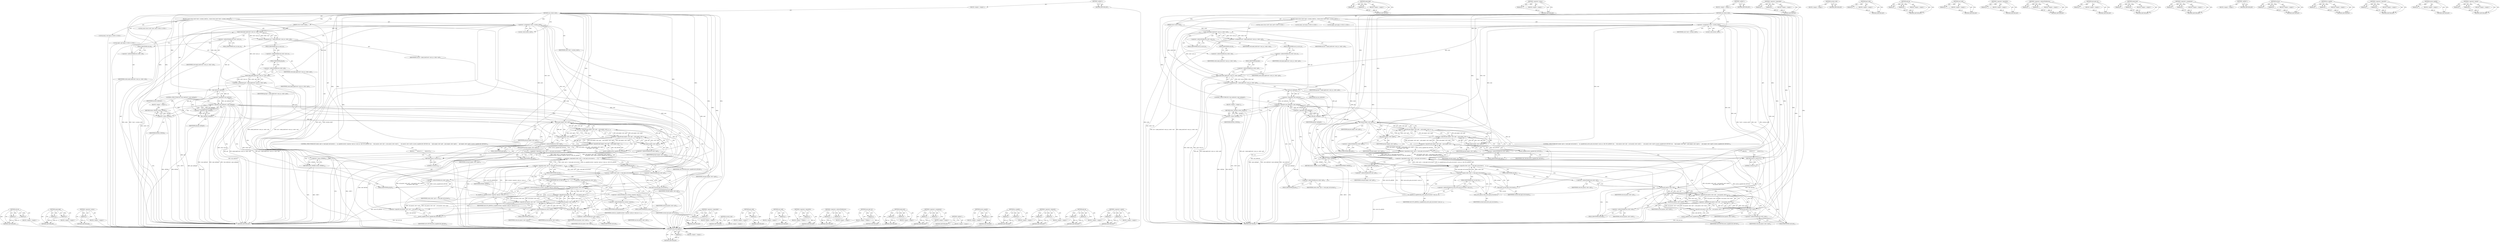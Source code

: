 digraph "&lt;operator&gt;.equals" {
vulnerable_200 [label=<(METHOD,uid_eq)>];
vulnerable_201 [label=<(PARAM,p1)>];
vulnerable_202 [label=<(PARAM,p2)>];
vulnerable_203 [label=<(BLOCK,&lt;empty&gt;,&lt;empty&gt;)>];
vulnerable_204 [label=<(METHOD_RETURN,ANY)>];
vulnerable_155 [label=<(METHOD,make_kgid)>];
vulnerable_156 [label=<(PARAM,p1)>];
vulnerable_157 [label=<(PARAM,p2)>];
vulnerable_158 [label=<(BLOCK,&lt;empty&gt;,&lt;empty&gt;)>];
vulnerable_159 [label=<(METHOD_RETURN,ANY)>];
vulnerable_177 [label=<(METHOD,&lt;operator&gt;.minus)>];
vulnerable_178 [label=<(PARAM,p1)>];
vulnerable_179 [label=<(BLOCK,&lt;empty&gt;,&lt;empty&gt;)>];
vulnerable_180 [label=<(METHOD_RETURN,ANY)>];
vulnerable_6 [label=<(METHOD,&lt;global&gt;)<SUB>1</SUB>>];
vulnerable_7 [label=<(BLOCK,&lt;empty&gt;,&lt;empty&gt;)<SUB>1</SUB>>];
vulnerable_8 [label=<(METHOD,scm_check_creds)<SUB>1</SUB>>];
vulnerable_9 [label=<(PARAM,struct ucred *creds)<SUB>1</SUB>>];
vulnerable_10 [label=<(BLOCK,{
	const struct cred *cred = current_cred();
	k...,{
	const struct cred *cred = current_cred();
	k...)<SUB>2</SUB>>];
vulnerable_11 [label="<(LOCAL,const struct cred* cred: cred*)<SUB>3</SUB>>"];
vulnerable_12 [label=<(&lt;operator&gt;.assignment,*cred = current_cred())<SUB>3</SUB>>];
vulnerable_13 [label=<(IDENTIFIER,cred,*cred = current_cred())<SUB>3</SUB>>];
vulnerable_14 [label=<(current_cred,current_cred())<SUB>3</SUB>>];
vulnerable_15 [label="<(LOCAL,kuid_t uid: kuid_t)<SUB>4</SUB>>"];
vulnerable_16 [label=<(&lt;operator&gt;.assignment,uid = make_kuid(cred-&gt;user_ns, creds-&gt;uid))<SUB>4</SUB>>];
vulnerable_17 [label=<(IDENTIFIER,uid,uid = make_kuid(cred-&gt;user_ns, creds-&gt;uid))<SUB>4</SUB>>];
vulnerable_18 [label=<(make_kuid,make_kuid(cred-&gt;user_ns, creds-&gt;uid))<SUB>4</SUB>>];
vulnerable_19 [label=<(&lt;operator&gt;.indirectFieldAccess,cred-&gt;user_ns)<SUB>4</SUB>>];
vulnerable_20 [label=<(IDENTIFIER,cred,make_kuid(cred-&gt;user_ns, creds-&gt;uid))<SUB>4</SUB>>];
vulnerable_21 [label=<(FIELD_IDENTIFIER,user_ns,user_ns)<SUB>4</SUB>>];
vulnerable_22 [label=<(&lt;operator&gt;.indirectFieldAccess,creds-&gt;uid)<SUB>4</SUB>>];
vulnerable_23 [label=<(IDENTIFIER,creds,make_kuid(cred-&gt;user_ns, creds-&gt;uid))<SUB>4</SUB>>];
vulnerable_24 [label=<(FIELD_IDENTIFIER,uid,uid)<SUB>4</SUB>>];
vulnerable_25 [label="<(LOCAL,kgid_t gid: kgid_t)<SUB>5</SUB>>"];
vulnerable_26 [label=<(&lt;operator&gt;.assignment,gid = make_kgid(cred-&gt;user_ns, creds-&gt;gid))<SUB>5</SUB>>];
vulnerable_27 [label=<(IDENTIFIER,gid,gid = make_kgid(cred-&gt;user_ns, creds-&gt;gid))<SUB>5</SUB>>];
vulnerable_28 [label=<(make_kgid,make_kgid(cred-&gt;user_ns, creds-&gt;gid))<SUB>5</SUB>>];
vulnerable_29 [label=<(&lt;operator&gt;.indirectFieldAccess,cred-&gt;user_ns)<SUB>5</SUB>>];
vulnerable_30 [label=<(IDENTIFIER,cred,make_kgid(cred-&gt;user_ns, creds-&gt;gid))<SUB>5</SUB>>];
vulnerable_31 [label=<(FIELD_IDENTIFIER,user_ns,user_ns)<SUB>5</SUB>>];
vulnerable_32 [label=<(&lt;operator&gt;.indirectFieldAccess,creds-&gt;gid)<SUB>5</SUB>>];
vulnerable_33 [label=<(IDENTIFIER,creds,make_kgid(cred-&gt;user_ns, creds-&gt;gid))<SUB>5</SUB>>];
vulnerable_34 [label=<(FIELD_IDENTIFIER,gid,gid)<SUB>5</SUB>>];
vulnerable_35 [label=<(CONTROL_STRUCTURE,IF,if (!uid_valid(uid) || !gid_valid(gid)))<SUB>7</SUB>>];
vulnerable_36 [label=<(&lt;operator&gt;.logicalOr,!uid_valid(uid) || !gid_valid(gid))<SUB>7</SUB>>];
vulnerable_37 [label=<(&lt;operator&gt;.logicalNot,!uid_valid(uid))<SUB>7</SUB>>];
vulnerable_38 [label=<(uid_valid,uid_valid(uid))<SUB>7</SUB>>];
vulnerable_39 [label=<(IDENTIFIER,uid,uid_valid(uid))<SUB>7</SUB>>];
vulnerable_40 [label=<(&lt;operator&gt;.logicalNot,!gid_valid(gid))<SUB>7</SUB>>];
vulnerable_41 [label=<(gid_valid,gid_valid(gid))<SUB>7</SUB>>];
vulnerable_42 [label=<(IDENTIFIER,gid,gid_valid(gid))<SUB>7</SUB>>];
vulnerable_43 [label=<(BLOCK,&lt;empty&gt;,&lt;empty&gt;)<SUB>8</SUB>>];
vulnerable_44 [label=<(RETURN,return -EINVAL;,return -EINVAL;)<SUB>8</SUB>>];
vulnerable_45 [label=<(&lt;operator&gt;.minus,-EINVAL)<SUB>8</SUB>>];
vulnerable_46 [label=<(IDENTIFIER,EINVAL,-EINVAL)<SUB>8</SUB>>];
vulnerable_47 [label=<(CONTROL_STRUCTURE,IF,if ((creds-&gt;pid == task_tgid_vnr(current) ||
	     ns_capable(current-&gt;nsproxy-&gt;pid_ns-&gt;user_ns, CAP_SYS_ADMIN)) &amp;&amp;
 	    ((uid_eq(uid, cred-&gt;uid)   || uid_eq(uid, cred-&gt;euid) ||
 	      uid_eq(uid, cred-&gt;suid)) || nsown_capable(CAP_SETUID)) &amp;&amp;
 	    ((gid_eq(gid, cred-&gt;gid)   || gid_eq(gid, cred-&gt;egid) ||
	      gid_eq(gid, cred-&gt;sgid)) || nsown_capable(CAP_SETGID))))<SUB>10</SUB>>];
vulnerable_48 [label=<(&lt;operator&gt;.logicalAnd,(creds-&gt;pid == task_tgid_vnr(current) ||
	     ...)<SUB>10</SUB>>];
vulnerable_49 [label=<(&lt;operator&gt;.logicalAnd,(creds-&gt;pid == task_tgid_vnr(current) ||
	     ...)<SUB>10</SUB>>];
vulnerable_50 [label=<(&lt;operator&gt;.logicalOr,creds-&gt;pid == task_tgid_vnr(current) ||
	     n...)<SUB>10</SUB>>];
vulnerable_51 [label=<(&lt;operator&gt;.equals,creds-&gt;pid == task_tgid_vnr(current))<SUB>10</SUB>>];
vulnerable_52 [label=<(&lt;operator&gt;.indirectFieldAccess,creds-&gt;pid)<SUB>10</SUB>>];
vulnerable_53 [label=<(IDENTIFIER,creds,creds-&gt;pid == task_tgid_vnr(current))<SUB>10</SUB>>];
vulnerable_54 [label=<(FIELD_IDENTIFIER,pid,pid)<SUB>10</SUB>>];
vulnerable_55 [label=<(task_tgid_vnr,task_tgid_vnr(current))<SUB>10</SUB>>];
vulnerable_56 [label=<(IDENTIFIER,current,task_tgid_vnr(current))<SUB>10</SUB>>];
vulnerable_57 [label=<(ns_capable,ns_capable(current-&gt;nsproxy-&gt;pid_ns-&gt;user_ns, C...)<SUB>11</SUB>>];
vulnerable_58 [label=<(&lt;operator&gt;.indirectFieldAccess,current-&gt;nsproxy-&gt;pid_ns-&gt;user_ns)<SUB>11</SUB>>];
vulnerable_59 [label=<(&lt;operator&gt;.indirectFieldAccess,current-&gt;nsproxy-&gt;pid_ns)<SUB>11</SUB>>];
vulnerable_60 [label=<(&lt;operator&gt;.indirectFieldAccess,current-&gt;nsproxy)<SUB>11</SUB>>];
vulnerable_61 [label=<(IDENTIFIER,current,ns_capable(current-&gt;nsproxy-&gt;pid_ns-&gt;user_ns, C...)<SUB>11</SUB>>];
vulnerable_62 [label=<(FIELD_IDENTIFIER,nsproxy,nsproxy)<SUB>11</SUB>>];
vulnerable_63 [label=<(FIELD_IDENTIFIER,pid_ns,pid_ns)<SUB>11</SUB>>];
vulnerable_64 [label=<(FIELD_IDENTIFIER,user_ns,user_ns)<SUB>11</SUB>>];
vulnerable_65 [label=<(IDENTIFIER,CAP_SYS_ADMIN,ns_capable(current-&gt;nsproxy-&gt;pid_ns-&gt;user_ns, C...)<SUB>11</SUB>>];
vulnerable_66 [label=<(&lt;operator&gt;.logicalOr,(uid_eq(uid, cred-&gt;uid)   || uid_eq(uid, cred-&gt;...)<SUB>12</SUB>>];
vulnerable_67 [label=<(&lt;operator&gt;.logicalOr,uid_eq(uid, cred-&gt;uid)   || uid_eq(uid, cred-&gt;e...)<SUB>12</SUB>>];
vulnerable_68 [label=<(&lt;operator&gt;.logicalOr,uid_eq(uid, cred-&gt;uid)   || uid_eq(uid, cred-&gt;e...)<SUB>12</SUB>>];
vulnerable_69 [label=<(uid_eq,uid_eq(uid, cred-&gt;uid))<SUB>12</SUB>>];
vulnerable_70 [label=<(IDENTIFIER,uid,uid_eq(uid, cred-&gt;uid))<SUB>12</SUB>>];
vulnerable_71 [label=<(&lt;operator&gt;.indirectFieldAccess,cred-&gt;uid)<SUB>12</SUB>>];
vulnerable_72 [label=<(IDENTIFIER,cred,uid_eq(uid, cred-&gt;uid))<SUB>12</SUB>>];
vulnerable_73 [label=<(FIELD_IDENTIFIER,uid,uid)<SUB>12</SUB>>];
vulnerable_74 [label=<(uid_eq,uid_eq(uid, cred-&gt;euid))<SUB>12</SUB>>];
vulnerable_75 [label=<(IDENTIFIER,uid,uid_eq(uid, cred-&gt;euid))<SUB>12</SUB>>];
vulnerable_76 [label=<(&lt;operator&gt;.indirectFieldAccess,cred-&gt;euid)<SUB>12</SUB>>];
vulnerable_77 [label=<(IDENTIFIER,cred,uid_eq(uid, cred-&gt;euid))<SUB>12</SUB>>];
vulnerable_78 [label=<(FIELD_IDENTIFIER,euid,euid)<SUB>12</SUB>>];
vulnerable_79 [label=<(uid_eq,uid_eq(uid, cred-&gt;suid))<SUB>13</SUB>>];
vulnerable_80 [label=<(IDENTIFIER,uid,uid_eq(uid, cred-&gt;suid))<SUB>13</SUB>>];
vulnerable_81 [label=<(&lt;operator&gt;.indirectFieldAccess,cred-&gt;suid)<SUB>13</SUB>>];
vulnerable_82 [label=<(IDENTIFIER,cred,uid_eq(uid, cred-&gt;suid))<SUB>13</SUB>>];
vulnerable_83 [label=<(FIELD_IDENTIFIER,suid,suid)<SUB>13</SUB>>];
vulnerable_84 [label=<(nsown_capable,nsown_capable(CAP_SETUID))<SUB>13</SUB>>];
vulnerable_85 [label=<(IDENTIFIER,CAP_SETUID,nsown_capable(CAP_SETUID))<SUB>13</SUB>>];
vulnerable_86 [label=<(&lt;operator&gt;.logicalOr,(gid_eq(gid, cred-&gt;gid)   || gid_eq(gid, cred-&gt;...)<SUB>14</SUB>>];
vulnerable_87 [label=<(&lt;operator&gt;.logicalOr,gid_eq(gid, cred-&gt;gid)   || gid_eq(gid, cred-&gt;e...)<SUB>14</SUB>>];
vulnerable_88 [label=<(&lt;operator&gt;.logicalOr,gid_eq(gid, cred-&gt;gid)   || gid_eq(gid, cred-&gt;e...)<SUB>14</SUB>>];
vulnerable_89 [label=<(gid_eq,gid_eq(gid, cred-&gt;gid))<SUB>14</SUB>>];
vulnerable_90 [label=<(IDENTIFIER,gid,gid_eq(gid, cred-&gt;gid))<SUB>14</SUB>>];
vulnerable_91 [label=<(&lt;operator&gt;.indirectFieldAccess,cred-&gt;gid)<SUB>14</SUB>>];
vulnerable_92 [label=<(IDENTIFIER,cred,gid_eq(gid, cred-&gt;gid))<SUB>14</SUB>>];
vulnerable_93 [label=<(FIELD_IDENTIFIER,gid,gid)<SUB>14</SUB>>];
vulnerable_94 [label=<(gid_eq,gid_eq(gid, cred-&gt;egid))<SUB>14</SUB>>];
vulnerable_95 [label=<(IDENTIFIER,gid,gid_eq(gid, cred-&gt;egid))<SUB>14</SUB>>];
vulnerable_96 [label=<(&lt;operator&gt;.indirectFieldAccess,cred-&gt;egid)<SUB>14</SUB>>];
vulnerable_97 [label=<(IDENTIFIER,cred,gid_eq(gid, cred-&gt;egid))<SUB>14</SUB>>];
vulnerable_98 [label=<(FIELD_IDENTIFIER,egid,egid)<SUB>14</SUB>>];
vulnerable_99 [label=<(gid_eq,gid_eq(gid, cred-&gt;sgid))<SUB>15</SUB>>];
vulnerable_100 [label=<(IDENTIFIER,gid,gid_eq(gid, cred-&gt;sgid))<SUB>15</SUB>>];
vulnerable_101 [label=<(&lt;operator&gt;.indirectFieldAccess,cred-&gt;sgid)<SUB>15</SUB>>];
vulnerable_102 [label=<(IDENTIFIER,cred,gid_eq(gid, cred-&gt;sgid))<SUB>15</SUB>>];
vulnerable_103 [label=<(FIELD_IDENTIFIER,sgid,sgid)<SUB>15</SUB>>];
vulnerable_104 [label=<(nsown_capable,nsown_capable(CAP_SETGID))<SUB>15</SUB>>];
vulnerable_105 [label=<(IDENTIFIER,CAP_SETGID,nsown_capable(CAP_SETGID))<SUB>15</SUB>>];
vulnerable_106 [label=<(BLOCK,{
	       return 0;
	},{
	       return 0;
	})<SUB>15</SUB>>];
vulnerable_107 [label=<(RETURN,return 0;,return 0;)<SUB>16</SUB>>];
vulnerable_108 [label=<(LITERAL,0,return 0;)<SUB>16</SUB>>];
vulnerable_109 [label=<(RETURN,return -EPERM;,return -EPERM;)<SUB>18</SUB>>];
vulnerable_110 [label=<(&lt;operator&gt;.minus,-EPERM)<SUB>18</SUB>>];
vulnerable_111 [label=<(IDENTIFIER,EPERM,-EPERM)<SUB>18</SUB>>];
vulnerable_112 [label=<(METHOD_RETURN,int)<SUB>1</SUB>>];
vulnerable_114 [label=<(METHOD_RETURN,ANY)<SUB>1</SUB>>];
vulnerable_181 [label=<(METHOD,&lt;operator&gt;.logicalAnd)>];
vulnerable_182 [label=<(PARAM,p1)>];
vulnerable_183 [label=<(PARAM,p2)>];
vulnerable_184 [label=<(BLOCK,&lt;empty&gt;,&lt;empty&gt;)>];
vulnerable_185 [label=<(METHOD_RETURN,ANY)>];
vulnerable_142 [label=<(METHOD,current_cred)>];
vulnerable_143 [label=<(BLOCK,&lt;empty&gt;,&lt;empty&gt;)>];
vulnerable_144 [label=<(METHOD_RETURN,ANY)>];
vulnerable_173 [label=<(METHOD,gid_valid)>];
vulnerable_174 [label=<(PARAM,p1)>];
vulnerable_175 [label=<(BLOCK,&lt;empty&gt;,&lt;empty&gt;)>];
vulnerable_176 [label=<(METHOD_RETURN,ANY)>];
vulnerable_169 [label=<(METHOD,uid_valid)>];
vulnerable_170 [label=<(PARAM,p1)>];
vulnerable_171 [label=<(BLOCK,&lt;empty&gt;,&lt;empty&gt;)>];
vulnerable_172 [label=<(METHOD_RETURN,ANY)>];
vulnerable_165 [label=<(METHOD,&lt;operator&gt;.logicalNot)>];
vulnerable_166 [label=<(PARAM,p1)>];
vulnerable_167 [label=<(BLOCK,&lt;empty&gt;,&lt;empty&gt;)>];
vulnerable_168 [label=<(METHOD_RETURN,ANY)>];
vulnerable_150 [label=<(METHOD,&lt;operator&gt;.indirectFieldAccess)>];
vulnerable_151 [label=<(PARAM,p1)>];
vulnerable_152 [label=<(PARAM,p2)>];
vulnerable_153 [label=<(BLOCK,&lt;empty&gt;,&lt;empty&gt;)>];
vulnerable_154 [label=<(METHOD_RETURN,ANY)>];
vulnerable_191 [label=<(METHOD,task_tgid_vnr)>];
vulnerable_192 [label=<(PARAM,p1)>];
vulnerable_193 [label=<(BLOCK,&lt;empty&gt;,&lt;empty&gt;)>];
vulnerable_194 [label=<(METHOD_RETURN,ANY)>];
vulnerable_145 [label=<(METHOD,make_kuid)>];
vulnerable_146 [label=<(PARAM,p1)>];
vulnerable_147 [label=<(PARAM,p2)>];
vulnerable_148 [label=<(BLOCK,&lt;empty&gt;,&lt;empty&gt;)>];
vulnerable_149 [label=<(METHOD_RETURN,ANY)>];
vulnerable_137 [label=<(METHOD,&lt;operator&gt;.assignment)>];
vulnerable_138 [label=<(PARAM,p1)>];
vulnerable_139 [label=<(PARAM,p2)>];
vulnerable_140 [label=<(BLOCK,&lt;empty&gt;,&lt;empty&gt;)>];
vulnerable_141 [label=<(METHOD_RETURN,ANY)>];
vulnerable_131 [label=<(METHOD,&lt;global&gt;)<SUB>1</SUB>>];
vulnerable_132 [label=<(BLOCK,&lt;empty&gt;,&lt;empty&gt;)>];
vulnerable_133 [label=<(METHOD_RETURN,ANY)>];
vulnerable_205 [label=<(METHOD,nsown_capable)>];
vulnerable_206 [label=<(PARAM,p1)>];
vulnerable_207 [label=<(BLOCK,&lt;empty&gt;,&lt;empty&gt;)>];
vulnerable_208 [label=<(METHOD_RETURN,ANY)>];
vulnerable_195 [label=<(METHOD,ns_capable)>];
vulnerable_196 [label=<(PARAM,p1)>];
vulnerable_197 [label=<(PARAM,p2)>];
vulnerable_198 [label=<(BLOCK,&lt;empty&gt;,&lt;empty&gt;)>];
vulnerable_199 [label=<(METHOD_RETURN,ANY)>];
vulnerable_160 [label=<(METHOD,&lt;operator&gt;.logicalOr)>];
vulnerable_161 [label=<(PARAM,p1)>];
vulnerable_162 [label=<(PARAM,p2)>];
vulnerable_163 [label=<(BLOCK,&lt;empty&gt;,&lt;empty&gt;)>];
vulnerable_164 [label=<(METHOD_RETURN,ANY)>];
vulnerable_209 [label=<(METHOD,gid_eq)>];
vulnerable_210 [label=<(PARAM,p1)>];
vulnerable_211 [label=<(PARAM,p2)>];
vulnerable_212 [label=<(BLOCK,&lt;empty&gt;,&lt;empty&gt;)>];
vulnerable_213 [label=<(METHOD_RETURN,ANY)>];
vulnerable_186 [label=<(METHOD,&lt;operator&gt;.equals)>];
vulnerable_187 [label=<(PARAM,p1)>];
vulnerable_188 [label=<(PARAM,p2)>];
vulnerable_189 [label=<(BLOCK,&lt;empty&gt;,&lt;empty&gt;)>];
vulnerable_190 [label=<(METHOD_RETURN,ANY)>];
fixed_197 [label=<(METHOD,task_active_pid_ns)>];
fixed_198 [label=<(PARAM,p1)>];
fixed_199 [label=<(BLOCK,&lt;empty&gt;,&lt;empty&gt;)>];
fixed_200 [label=<(METHOD_RETURN,ANY)>];
fixed_152 [label=<(METHOD,make_kgid)>];
fixed_153 [label=<(PARAM,p1)>];
fixed_154 [label=<(PARAM,p2)>];
fixed_155 [label=<(BLOCK,&lt;empty&gt;,&lt;empty&gt;)>];
fixed_156 [label=<(METHOD_RETURN,ANY)>];
fixed_174 [label=<(METHOD,&lt;operator&gt;.minus)>];
fixed_175 [label=<(PARAM,p1)>];
fixed_176 [label=<(BLOCK,&lt;empty&gt;,&lt;empty&gt;)>];
fixed_177 [label=<(METHOD_RETURN,ANY)>];
fixed_6 [label=<(METHOD,&lt;global&gt;)<SUB>1</SUB>>];
fixed_7 [label=<(BLOCK,&lt;empty&gt;,&lt;empty&gt;)<SUB>1</SUB>>];
fixed_8 [label=<(METHOD,scm_check_creds)<SUB>1</SUB>>];
fixed_9 [label=<(PARAM,struct ucred *creds)<SUB>1</SUB>>];
fixed_10 [label=<(BLOCK,{
	const struct cred *cred = current_cred();
	k...,{
	const struct cred *cred = current_cred();
	k...)<SUB>2</SUB>>];
fixed_11 [label="<(LOCAL,const struct cred* cred: cred*)<SUB>3</SUB>>"];
fixed_12 [label=<(&lt;operator&gt;.assignment,*cred = current_cred())<SUB>3</SUB>>];
fixed_13 [label=<(IDENTIFIER,cred,*cred = current_cred())<SUB>3</SUB>>];
fixed_14 [label=<(current_cred,current_cred())<SUB>3</SUB>>];
fixed_15 [label="<(LOCAL,kuid_t uid: kuid_t)<SUB>4</SUB>>"];
fixed_16 [label=<(&lt;operator&gt;.assignment,uid = make_kuid(cred-&gt;user_ns, creds-&gt;uid))<SUB>4</SUB>>];
fixed_17 [label=<(IDENTIFIER,uid,uid = make_kuid(cred-&gt;user_ns, creds-&gt;uid))<SUB>4</SUB>>];
fixed_18 [label=<(make_kuid,make_kuid(cred-&gt;user_ns, creds-&gt;uid))<SUB>4</SUB>>];
fixed_19 [label=<(&lt;operator&gt;.indirectFieldAccess,cred-&gt;user_ns)<SUB>4</SUB>>];
fixed_20 [label=<(IDENTIFIER,cred,make_kuid(cred-&gt;user_ns, creds-&gt;uid))<SUB>4</SUB>>];
fixed_21 [label=<(FIELD_IDENTIFIER,user_ns,user_ns)<SUB>4</SUB>>];
fixed_22 [label=<(&lt;operator&gt;.indirectFieldAccess,creds-&gt;uid)<SUB>4</SUB>>];
fixed_23 [label=<(IDENTIFIER,creds,make_kuid(cred-&gt;user_ns, creds-&gt;uid))<SUB>4</SUB>>];
fixed_24 [label=<(FIELD_IDENTIFIER,uid,uid)<SUB>4</SUB>>];
fixed_25 [label="<(LOCAL,kgid_t gid: kgid_t)<SUB>5</SUB>>"];
fixed_26 [label=<(&lt;operator&gt;.assignment,gid = make_kgid(cred-&gt;user_ns, creds-&gt;gid))<SUB>5</SUB>>];
fixed_27 [label=<(IDENTIFIER,gid,gid = make_kgid(cred-&gt;user_ns, creds-&gt;gid))<SUB>5</SUB>>];
fixed_28 [label=<(make_kgid,make_kgid(cred-&gt;user_ns, creds-&gt;gid))<SUB>5</SUB>>];
fixed_29 [label=<(&lt;operator&gt;.indirectFieldAccess,cred-&gt;user_ns)<SUB>5</SUB>>];
fixed_30 [label=<(IDENTIFIER,cred,make_kgid(cred-&gt;user_ns, creds-&gt;gid))<SUB>5</SUB>>];
fixed_31 [label=<(FIELD_IDENTIFIER,user_ns,user_ns)<SUB>5</SUB>>];
fixed_32 [label=<(&lt;operator&gt;.indirectFieldAccess,creds-&gt;gid)<SUB>5</SUB>>];
fixed_33 [label=<(IDENTIFIER,creds,make_kgid(cred-&gt;user_ns, creds-&gt;gid))<SUB>5</SUB>>];
fixed_34 [label=<(FIELD_IDENTIFIER,gid,gid)<SUB>5</SUB>>];
fixed_35 [label=<(CONTROL_STRUCTURE,IF,if (!uid_valid(uid) || !gid_valid(gid)))<SUB>7</SUB>>];
fixed_36 [label=<(&lt;operator&gt;.logicalOr,!uid_valid(uid) || !gid_valid(gid))<SUB>7</SUB>>];
fixed_37 [label=<(&lt;operator&gt;.logicalNot,!uid_valid(uid))<SUB>7</SUB>>];
fixed_38 [label=<(uid_valid,uid_valid(uid))<SUB>7</SUB>>];
fixed_39 [label=<(IDENTIFIER,uid,uid_valid(uid))<SUB>7</SUB>>];
fixed_40 [label=<(&lt;operator&gt;.logicalNot,!gid_valid(gid))<SUB>7</SUB>>];
fixed_41 [label=<(gid_valid,gid_valid(gid))<SUB>7</SUB>>];
fixed_42 [label=<(IDENTIFIER,gid,gid_valid(gid))<SUB>7</SUB>>];
fixed_43 [label=<(BLOCK,&lt;empty&gt;,&lt;empty&gt;)<SUB>8</SUB>>];
fixed_44 [label=<(RETURN,return -EINVAL;,return -EINVAL;)<SUB>8</SUB>>];
fixed_45 [label=<(&lt;operator&gt;.minus,-EINVAL)<SUB>8</SUB>>];
fixed_46 [label=<(IDENTIFIER,EINVAL,-EINVAL)<SUB>8</SUB>>];
fixed_47 [label=<(CONTROL_STRUCTURE,IF,if ((creds-&gt;pid == task_tgid_vnr(current) ||
	     ns_capable(task_active_pid_ns(current)-&gt;user_ns, CAP_SYS_ADMIN)) &amp;&amp;
 	    ((uid_eq(uid, cred-&gt;uid)   || uid_eq(uid, cred-&gt;euid) ||
 	      uid_eq(uid, cred-&gt;suid)) || nsown_capable(CAP_SETUID)) &amp;&amp;
 	    ((gid_eq(gid, cred-&gt;gid)   || gid_eq(gid, cred-&gt;egid) ||
	      gid_eq(gid, cred-&gt;sgid)) || nsown_capable(CAP_SETGID))))<SUB>10</SUB>>];
fixed_48 [label=<(&lt;operator&gt;.logicalAnd,(creds-&gt;pid == task_tgid_vnr(current) ||
	     ...)<SUB>10</SUB>>];
fixed_49 [label=<(&lt;operator&gt;.logicalAnd,(creds-&gt;pid == task_tgid_vnr(current) ||
	     ...)<SUB>10</SUB>>];
fixed_50 [label=<(&lt;operator&gt;.logicalOr,creds-&gt;pid == task_tgid_vnr(current) ||
	     n...)<SUB>10</SUB>>];
fixed_51 [label=<(&lt;operator&gt;.equals,creds-&gt;pid == task_tgid_vnr(current))<SUB>10</SUB>>];
fixed_52 [label=<(&lt;operator&gt;.indirectFieldAccess,creds-&gt;pid)<SUB>10</SUB>>];
fixed_53 [label=<(IDENTIFIER,creds,creds-&gt;pid == task_tgid_vnr(current))<SUB>10</SUB>>];
fixed_54 [label=<(FIELD_IDENTIFIER,pid,pid)<SUB>10</SUB>>];
fixed_55 [label=<(task_tgid_vnr,task_tgid_vnr(current))<SUB>10</SUB>>];
fixed_56 [label=<(IDENTIFIER,current,task_tgid_vnr(current))<SUB>10</SUB>>];
fixed_57 [label=<(ns_capable,ns_capable(task_active_pid_ns(current)-&gt;user_ns...)<SUB>11</SUB>>];
fixed_58 [label=<(&lt;operator&gt;.indirectFieldAccess,task_active_pid_ns(current)-&gt;user_ns)<SUB>11</SUB>>];
fixed_59 [label=<(task_active_pid_ns,task_active_pid_ns(current))<SUB>11</SUB>>];
fixed_60 [label=<(IDENTIFIER,current,task_active_pid_ns(current))<SUB>11</SUB>>];
fixed_61 [label=<(FIELD_IDENTIFIER,user_ns,user_ns)<SUB>11</SUB>>];
fixed_62 [label=<(IDENTIFIER,CAP_SYS_ADMIN,ns_capable(task_active_pid_ns(current)-&gt;user_ns...)<SUB>11</SUB>>];
fixed_63 [label=<(&lt;operator&gt;.logicalOr,(uid_eq(uid, cred-&gt;uid)   || uid_eq(uid, cred-&gt;...)<SUB>12</SUB>>];
fixed_64 [label=<(&lt;operator&gt;.logicalOr,uid_eq(uid, cred-&gt;uid)   || uid_eq(uid, cred-&gt;e...)<SUB>12</SUB>>];
fixed_65 [label=<(&lt;operator&gt;.logicalOr,uid_eq(uid, cred-&gt;uid)   || uid_eq(uid, cred-&gt;e...)<SUB>12</SUB>>];
fixed_66 [label=<(uid_eq,uid_eq(uid, cred-&gt;uid))<SUB>12</SUB>>];
fixed_67 [label=<(IDENTIFIER,uid,uid_eq(uid, cred-&gt;uid))<SUB>12</SUB>>];
fixed_68 [label=<(&lt;operator&gt;.indirectFieldAccess,cred-&gt;uid)<SUB>12</SUB>>];
fixed_69 [label=<(IDENTIFIER,cred,uid_eq(uid, cred-&gt;uid))<SUB>12</SUB>>];
fixed_70 [label=<(FIELD_IDENTIFIER,uid,uid)<SUB>12</SUB>>];
fixed_71 [label=<(uid_eq,uid_eq(uid, cred-&gt;euid))<SUB>12</SUB>>];
fixed_72 [label=<(IDENTIFIER,uid,uid_eq(uid, cred-&gt;euid))<SUB>12</SUB>>];
fixed_73 [label=<(&lt;operator&gt;.indirectFieldAccess,cred-&gt;euid)<SUB>12</SUB>>];
fixed_74 [label=<(IDENTIFIER,cred,uid_eq(uid, cred-&gt;euid))<SUB>12</SUB>>];
fixed_75 [label=<(FIELD_IDENTIFIER,euid,euid)<SUB>12</SUB>>];
fixed_76 [label=<(uid_eq,uid_eq(uid, cred-&gt;suid))<SUB>13</SUB>>];
fixed_77 [label=<(IDENTIFIER,uid,uid_eq(uid, cred-&gt;suid))<SUB>13</SUB>>];
fixed_78 [label=<(&lt;operator&gt;.indirectFieldAccess,cred-&gt;suid)<SUB>13</SUB>>];
fixed_79 [label=<(IDENTIFIER,cred,uid_eq(uid, cred-&gt;suid))<SUB>13</SUB>>];
fixed_80 [label=<(FIELD_IDENTIFIER,suid,suid)<SUB>13</SUB>>];
fixed_81 [label=<(nsown_capable,nsown_capable(CAP_SETUID))<SUB>13</SUB>>];
fixed_82 [label=<(IDENTIFIER,CAP_SETUID,nsown_capable(CAP_SETUID))<SUB>13</SUB>>];
fixed_83 [label=<(&lt;operator&gt;.logicalOr,(gid_eq(gid, cred-&gt;gid)   || gid_eq(gid, cred-&gt;...)<SUB>14</SUB>>];
fixed_84 [label=<(&lt;operator&gt;.logicalOr,gid_eq(gid, cred-&gt;gid)   || gid_eq(gid, cred-&gt;e...)<SUB>14</SUB>>];
fixed_85 [label=<(&lt;operator&gt;.logicalOr,gid_eq(gid, cred-&gt;gid)   || gid_eq(gid, cred-&gt;e...)<SUB>14</SUB>>];
fixed_86 [label=<(gid_eq,gid_eq(gid, cred-&gt;gid))<SUB>14</SUB>>];
fixed_87 [label=<(IDENTIFIER,gid,gid_eq(gid, cred-&gt;gid))<SUB>14</SUB>>];
fixed_88 [label=<(&lt;operator&gt;.indirectFieldAccess,cred-&gt;gid)<SUB>14</SUB>>];
fixed_89 [label=<(IDENTIFIER,cred,gid_eq(gid, cred-&gt;gid))<SUB>14</SUB>>];
fixed_90 [label=<(FIELD_IDENTIFIER,gid,gid)<SUB>14</SUB>>];
fixed_91 [label=<(gid_eq,gid_eq(gid, cred-&gt;egid))<SUB>14</SUB>>];
fixed_92 [label=<(IDENTIFIER,gid,gid_eq(gid, cred-&gt;egid))<SUB>14</SUB>>];
fixed_93 [label=<(&lt;operator&gt;.indirectFieldAccess,cred-&gt;egid)<SUB>14</SUB>>];
fixed_94 [label=<(IDENTIFIER,cred,gid_eq(gid, cred-&gt;egid))<SUB>14</SUB>>];
fixed_95 [label=<(FIELD_IDENTIFIER,egid,egid)<SUB>14</SUB>>];
fixed_96 [label=<(gid_eq,gid_eq(gid, cred-&gt;sgid))<SUB>15</SUB>>];
fixed_97 [label=<(IDENTIFIER,gid,gid_eq(gid, cred-&gt;sgid))<SUB>15</SUB>>];
fixed_98 [label=<(&lt;operator&gt;.indirectFieldAccess,cred-&gt;sgid)<SUB>15</SUB>>];
fixed_99 [label=<(IDENTIFIER,cred,gid_eq(gid, cred-&gt;sgid))<SUB>15</SUB>>];
fixed_100 [label=<(FIELD_IDENTIFIER,sgid,sgid)<SUB>15</SUB>>];
fixed_101 [label=<(nsown_capable,nsown_capable(CAP_SETGID))<SUB>15</SUB>>];
fixed_102 [label=<(IDENTIFIER,CAP_SETGID,nsown_capable(CAP_SETGID))<SUB>15</SUB>>];
fixed_103 [label=<(BLOCK,{
	       return 0;
	},{
	       return 0;
	})<SUB>15</SUB>>];
fixed_104 [label=<(RETURN,return 0;,return 0;)<SUB>16</SUB>>];
fixed_105 [label=<(LITERAL,0,return 0;)<SUB>16</SUB>>];
fixed_106 [label=<(RETURN,return -EPERM;,return -EPERM;)<SUB>18</SUB>>];
fixed_107 [label=<(&lt;operator&gt;.minus,-EPERM)<SUB>18</SUB>>];
fixed_108 [label=<(IDENTIFIER,EPERM,-EPERM)<SUB>18</SUB>>];
fixed_109 [label=<(METHOD_RETURN,int)<SUB>1</SUB>>];
fixed_111 [label=<(METHOD_RETURN,ANY)<SUB>1</SUB>>];
fixed_178 [label=<(METHOD,&lt;operator&gt;.logicalAnd)>];
fixed_179 [label=<(PARAM,p1)>];
fixed_180 [label=<(PARAM,p2)>];
fixed_181 [label=<(BLOCK,&lt;empty&gt;,&lt;empty&gt;)>];
fixed_182 [label=<(METHOD_RETURN,ANY)>];
fixed_139 [label=<(METHOD,current_cred)>];
fixed_140 [label=<(BLOCK,&lt;empty&gt;,&lt;empty&gt;)>];
fixed_141 [label=<(METHOD_RETURN,ANY)>];
fixed_170 [label=<(METHOD,gid_valid)>];
fixed_171 [label=<(PARAM,p1)>];
fixed_172 [label=<(BLOCK,&lt;empty&gt;,&lt;empty&gt;)>];
fixed_173 [label=<(METHOD_RETURN,ANY)>];
fixed_210 [label=<(METHOD,gid_eq)>];
fixed_211 [label=<(PARAM,p1)>];
fixed_212 [label=<(PARAM,p2)>];
fixed_213 [label=<(BLOCK,&lt;empty&gt;,&lt;empty&gt;)>];
fixed_214 [label=<(METHOD_RETURN,ANY)>];
fixed_166 [label=<(METHOD,uid_valid)>];
fixed_167 [label=<(PARAM,p1)>];
fixed_168 [label=<(BLOCK,&lt;empty&gt;,&lt;empty&gt;)>];
fixed_169 [label=<(METHOD_RETURN,ANY)>];
fixed_162 [label=<(METHOD,&lt;operator&gt;.logicalNot)>];
fixed_163 [label=<(PARAM,p1)>];
fixed_164 [label=<(BLOCK,&lt;empty&gt;,&lt;empty&gt;)>];
fixed_165 [label=<(METHOD_RETURN,ANY)>];
fixed_147 [label=<(METHOD,&lt;operator&gt;.indirectFieldAccess)>];
fixed_148 [label=<(PARAM,p1)>];
fixed_149 [label=<(PARAM,p2)>];
fixed_150 [label=<(BLOCK,&lt;empty&gt;,&lt;empty&gt;)>];
fixed_151 [label=<(METHOD_RETURN,ANY)>];
fixed_188 [label=<(METHOD,task_tgid_vnr)>];
fixed_189 [label=<(PARAM,p1)>];
fixed_190 [label=<(BLOCK,&lt;empty&gt;,&lt;empty&gt;)>];
fixed_191 [label=<(METHOD_RETURN,ANY)>];
fixed_142 [label=<(METHOD,make_kuid)>];
fixed_143 [label=<(PARAM,p1)>];
fixed_144 [label=<(PARAM,p2)>];
fixed_145 [label=<(BLOCK,&lt;empty&gt;,&lt;empty&gt;)>];
fixed_146 [label=<(METHOD_RETURN,ANY)>];
fixed_134 [label=<(METHOD,&lt;operator&gt;.assignment)>];
fixed_135 [label=<(PARAM,p1)>];
fixed_136 [label=<(PARAM,p2)>];
fixed_137 [label=<(BLOCK,&lt;empty&gt;,&lt;empty&gt;)>];
fixed_138 [label=<(METHOD_RETURN,ANY)>];
fixed_128 [label=<(METHOD,&lt;global&gt;)<SUB>1</SUB>>];
fixed_129 [label=<(BLOCK,&lt;empty&gt;,&lt;empty&gt;)>];
fixed_130 [label=<(METHOD_RETURN,ANY)>];
fixed_201 [label=<(METHOD,uid_eq)>];
fixed_202 [label=<(PARAM,p1)>];
fixed_203 [label=<(PARAM,p2)>];
fixed_204 [label=<(BLOCK,&lt;empty&gt;,&lt;empty&gt;)>];
fixed_205 [label=<(METHOD_RETURN,ANY)>];
fixed_192 [label=<(METHOD,ns_capable)>];
fixed_193 [label=<(PARAM,p1)>];
fixed_194 [label=<(PARAM,p2)>];
fixed_195 [label=<(BLOCK,&lt;empty&gt;,&lt;empty&gt;)>];
fixed_196 [label=<(METHOD_RETURN,ANY)>];
fixed_157 [label=<(METHOD,&lt;operator&gt;.logicalOr)>];
fixed_158 [label=<(PARAM,p1)>];
fixed_159 [label=<(PARAM,p2)>];
fixed_160 [label=<(BLOCK,&lt;empty&gt;,&lt;empty&gt;)>];
fixed_161 [label=<(METHOD_RETURN,ANY)>];
fixed_206 [label=<(METHOD,nsown_capable)>];
fixed_207 [label=<(PARAM,p1)>];
fixed_208 [label=<(BLOCK,&lt;empty&gt;,&lt;empty&gt;)>];
fixed_209 [label=<(METHOD_RETURN,ANY)>];
fixed_183 [label=<(METHOD,&lt;operator&gt;.equals)>];
fixed_184 [label=<(PARAM,p1)>];
fixed_185 [label=<(PARAM,p2)>];
fixed_186 [label=<(BLOCK,&lt;empty&gt;,&lt;empty&gt;)>];
fixed_187 [label=<(METHOD_RETURN,ANY)>];
vulnerable_200 -> vulnerable_201  [key=0, label="AST: "];
vulnerable_200 -> vulnerable_201  [key=1, label="DDG: "];
vulnerable_200 -> vulnerable_203  [key=0, label="AST: "];
vulnerable_200 -> vulnerable_202  [key=0, label="AST: "];
vulnerable_200 -> vulnerable_202  [key=1, label="DDG: "];
vulnerable_200 -> vulnerable_204  [key=0, label="AST: "];
vulnerable_200 -> vulnerable_204  [key=1, label="CFG: "];
vulnerable_201 -> vulnerable_204  [key=0, label="DDG: p1"];
vulnerable_202 -> vulnerable_204  [key=0, label="DDG: p2"];
vulnerable_203 -> fixed_197  [key=0];
vulnerable_204 -> fixed_197  [key=0];
vulnerable_155 -> vulnerable_156  [key=0, label="AST: "];
vulnerable_155 -> vulnerable_156  [key=1, label="DDG: "];
vulnerable_155 -> vulnerable_158  [key=0, label="AST: "];
vulnerable_155 -> vulnerable_157  [key=0, label="AST: "];
vulnerable_155 -> vulnerable_157  [key=1, label="DDG: "];
vulnerable_155 -> vulnerable_159  [key=0, label="AST: "];
vulnerable_155 -> vulnerable_159  [key=1, label="CFG: "];
vulnerable_156 -> vulnerable_159  [key=0, label="DDG: p1"];
vulnerable_157 -> vulnerable_159  [key=0, label="DDG: p2"];
vulnerable_158 -> fixed_197  [key=0];
vulnerable_159 -> fixed_197  [key=0];
vulnerable_177 -> vulnerable_178  [key=0, label="AST: "];
vulnerable_177 -> vulnerable_178  [key=1, label="DDG: "];
vulnerable_177 -> vulnerable_179  [key=0, label="AST: "];
vulnerable_177 -> vulnerable_180  [key=0, label="AST: "];
vulnerable_177 -> vulnerable_180  [key=1, label="CFG: "];
vulnerable_178 -> vulnerable_180  [key=0, label="DDG: p1"];
vulnerable_179 -> fixed_197  [key=0];
vulnerable_180 -> fixed_197  [key=0];
vulnerable_6 -> vulnerable_7  [key=0, label="AST: "];
vulnerable_6 -> vulnerable_114  [key=0, label="AST: "];
vulnerable_6 -> vulnerable_114  [key=1, label="CFG: "];
vulnerable_7 -> vulnerable_8  [key=0, label="AST: "];
vulnerable_8 -> vulnerable_9  [key=0, label="AST: "];
vulnerable_8 -> vulnerable_9  [key=1, label="DDG: "];
vulnerable_8 -> vulnerable_10  [key=0, label="AST: "];
vulnerable_8 -> vulnerable_112  [key=0, label="AST: "];
vulnerable_8 -> vulnerable_14  [key=0, label="CFG: "];
vulnerable_8 -> vulnerable_12  [key=0, label="DDG: "];
vulnerable_8 -> vulnerable_107  [key=0, label="DDG: "];
vulnerable_8 -> vulnerable_110  [key=0, label="DDG: "];
vulnerable_8 -> vulnerable_108  [key=0, label="DDG: "];
vulnerable_8 -> vulnerable_38  [key=0, label="DDG: "];
vulnerable_8 -> vulnerable_41  [key=0, label="DDG: "];
vulnerable_8 -> vulnerable_45  [key=0, label="DDG: "];
vulnerable_8 -> vulnerable_104  [key=0, label="DDG: "];
vulnerable_8 -> vulnerable_57  [key=0, label="DDG: "];
vulnerable_8 -> vulnerable_84  [key=0, label="DDG: "];
vulnerable_8 -> vulnerable_99  [key=0, label="DDG: "];
vulnerable_8 -> vulnerable_55  [key=0, label="DDG: "];
vulnerable_8 -> vulnerable_79  [key=0, label="DDG: "];
vulnerable_8 -> vulnerable_89  [key=0, label="DDG: "];
vulnerable_8 -> vulnerable_94  [key=0, label="DDG: "];
vulnerable_8 -> vulnerable_69  [key=0, label="DDG: "];
vulnerable_8 -> vulnerable_74  [key=0, label="DDG: "];
vulnerable_9 -> vulnerable_112  [key=0, label="DDG: creds"];
vulnerable_9 -> vulnerable_18  [key=0, label="DDG: creds"];
vulnerable_9 -> vulnerable_28  [key=0, label="DDG: creds"];
vulnerable_9 -> vulnerable_51  [key=0, label="DDG: creds"];
vulnerable_10 -> vulnerable_11  [key=0, label="AST: "];
vulnerable_10 -> vulnerable_12  [key=0, label="AST: "];
vulnerable_10 -> vulnerable_15  [key=0, label="AST: "];
vulnerable_10 -> vulnerable_16  [key=0, label="AST: "];
vulnerable_10 -> vulnerable_25  [key=0, label="AST: "];
vulnerable_10 -> vulnerable_26  [key=0, label="AST: "];
vulnerable_10 -> vulnerable_35  [key=0, label="AST: "];
vulnerable_10 -> vulnerable_47  [key=0, label="AST: "];
vulnerable_10 -> vulnerable_109  [key=0, label="AST: "];
vulnerable_11 -> fixed_197  [key=0];
vulnerable_12 -> vulnerable_13  [key=0, label="AST: "];
vulnerable_12 -> vulnerable_14  [key=0, label="AST: "];
vulnerable_12 -> vulnerable_21  [key=0, label="CFG: "];
vulnerable_12 -> vulnerable_112  [key=0, label="DDG: cred"];
vulnerable_12 -> vulnerable_112  [key=1, label="DDG: current_cred()"];
vulnerable_12 -> vulnerable_112  [key=2, label="DDG: *cred = current_cred()"];
vulnerable_12 -> vulnerable_18  [key=0, label="DDG: cred"];
vulnerable_12 -> vulnerable_28  [key=0, label="DDG: cred"];
vulnerable_12 -> vulnerable_99  [key=0, label="DDG: cred"];
vulnerable_12 -> vulnerable_79  [key=0, label="DDG: cred"];
vulnerable_12 -> vulnerable_89  [key=0, label="DDG: cred"];
vulnerable_12 -> vulnerable_94  [key=0, label="DDG: cred"];
vulnerable_12 -> vulnerable_69  [key=0, label="DDG: cred"];
vulnerable_12 -> vulnerable_74  [key=0, label="DDG: cred"];
vulnerable_13 -> fixed_197  [key=0];
vulnerable_14 -> vulnerable_12  [key=0, label="CFG: "];
vulnerable_15 -> fixed_197  [key=0];
vulnerable_16 -> vulnerable_17  [key=0, label="AST: "];
vulnerable_16 -> vulnerable_18  [key=0, label="AST: "];
vulnerable_16 -> vulnerable_31  [key=0, label="CFG: "];
vulnerable_16 -> vulnerable_112  [key=0, label="DDG: make_kuid(cred-&gt;user_ns, creds-&gt;uid)"];
vulnerable_16 -> vulnerable_112  [key=1, label="DDG: uid = make_kuid(cred-&gt;user_ns, creds-&gt;uid)"];
vulnerable_16 -> vulnerable_38  [key=0, label="DDG: uid"];
vulnerable_17 -> fixed_197  [key=0];
vulnerable_18 -> vulnerable_19  [key=0, label="AST: "];
vulnerable_18 -> vulnerable_22  [key=0, label="AST: "];
vulnerable_18 -> vulnerable_16  [key=0, label="CFG: "];
vulnerable_18 -> vulnerable_16  [key=1, label="DDG: cred-&gt;user_ns"];
vulnerable_18 -> vulnerable_16  [key=2, label="DDG: creds-&gt;uid"];
vulnerable_18 -> vulnerable_112  [key=0, label="DDG: creds-&gt;uid"];
vulnerable_18 -> vulnerable_28  [key=0, label="DDG: cred-&gt;user_ns"];
vulnerable_19 -> vulnerable_20  [key=0, label="AST: "];
vulnerable_19 -> vulnerable_21  [key=0, label="AST: "];
vulnerable_19 -> vulnerable_24  [key=0, label="CFG: "];
vulnerable_20 -> fixed_197  [key=0];
vulnerable_21 -> vulnerable_19  [key=0, label="CFG: "];
vulnerable_22 -> vulnerable_23  [key=0, label="AST: "];
vulnerable_22 -> vulnerable_24  [key=0, label="AST: "];
vulnerable_22 -> vulnerable_18  [key=0, label="CFG: "];
vulnerable_23 -> fixed_197  [key=0];
vulnerable_24 -> vulnerable_22  [key=0, label="CFG: "];
vulnerable_25 -> fixed_197  [key=0];
vulnerable_26 -> vulnerable_27  [key=0, label="AST: "];
vulnerable_26 -> vulnerable_28  [key=0, label="AST: "];
vulnerable_26 -> vulnerable_38  [key=0, label="CFG: "];
vulnerable_26 -> vulnerable_112  [key=0, label="DDG: gid"];
vulnerable_26 -> vulnerable_112  [key=1, label="DDG: make_kgid(cred-&gt;user_ns, creds-&gt;gid)"];
vulnerable_26 -> vulnerable_112  [key=2, label="DDG: gid = make_kgid(cred-&gt;user_ns, creds-&gt;gid)"];
vulnerable_26 -> vulnerable_41  [key=0, label="DDG: gid"];
vulnerable_26 -> vulnerable_89  [key=0, label="DDG: gid"];
vulnerable_27 -> fixed_197  [key=0];
vulnerable_28 -> vulnerable_29  [key=0, label="AST: "];
vulnerable_28 -> vulnerable_32  [key=0, label="AST: "];
vulnerable_28 -> vulnerable_26  [key=0, label="CFG: "];
vulnerable_28 -> vulnerable_26  [key=1, label="DDG: cred-&gt;user_ns"];
vulnerable_28 -> vulnerable_26  [key=2, label="DDG: creds-&gt;gid"];
vulnerable_28 -> vulnerable_112  [key=0, label="DDG: cred-&gt;user_ns"];
vulnerable_28 -> vulnerable_112  [key=1, label="DDG: creds-&gt;gid"];
vulnerable_29 -> vulnerable_30  [key=0, label="AST: "];
vulnerable_29 -> vulnerable_31  [key=0, label="AST: "];
vulnerable_29 -> vulnerable_34  [key=0, label="CFG: "];
vulnerable_30 -> fixed_197  [key=0];
vulnerable_31 -> vulnerable_29  [key=0, label="CFG: "];
vulnerable_32 -> vulnerable_33  [key=0, label="AST: "];
vulnerable_32 -> vulnerable_34  [key=0, label="AST: "];
vulnerable_32 -> vulnerable_28  [key=0, label="CFG: "];
vulnerable_33 -> fixed_197  [key=0];
vulnerable_34 -> vulnerable_32  [key=0, label="CFG: "];
vulnerable_35 -> vulnerable_36  [key=0, label="AST: "];
vulnerable_35 -> vulnerable_43  [key=0, label="AST: "];
vulnerable_36 -> vulnerable_37  [key=0, label="AST: "];
vulnerable_36 -> vulnerable_40  [key=0, label="AST: "];
vulnerable_36 -> vulnerable_45  [key=0, label="CFG: "];
vulnerable_36 -> vulnerable_45  [key=1, label="CDG: "];
vulnerable_36 -> vulnerable_54  [key=0, label="CFG: "];
vulnerable_36 -> vulnerable_54  [key=1, label="CDG: "];
vulnerable_36 -> vulnerable_112  [key=0, label="DDG: !uid_valid(uid)"];
vulnerable_36 -> vulnerable_112  [key=1, label="DDG: !gid_valid(gid)"];
vulnerable_36 -> vulnerable_112  [key=2, label="DDG: !uid_valid(uid) || !gid_valid(gid)"];
vulnerable_36 -> vulnerable_48  [key=0, label="CDG: "];
vulnerable_36 -> vulnerable_49  [key=0, label="CDG: "];
vulnerable_36 -> vulnerable_51  [key=0, label="CDG: "];
vulnerable_36 -> vulnerable_52  [key=0, label="CDG: "];
vulnerable_36 -> vulnerable_50  [key=0, label="CDG: "];
vulnerable_36 -> vulnerable_44  [key=0, label="CDG: "];
vulnerable_36 -> vulnerable_55  [key=0, label="CDG: "];
vulnerable_37 -> vulnerable_38  [key=0, label="AST: "];
vulnerable_37 -> vulnerable_36  [key=0, label="CFG: "];
vulnerable_37 -> vulnerable_36  [key=1, label="DDG: uid_valid(uid)"];
vulnerable_37 -> vulnerable_41  [key=0, label="CFG: "];
vulnerable_37 -> vulnerable_41  [key=1, label="CDG: "];
vulnerable_37 -> vulnerable_112  [key=0, label="DDG: uid_valid(uid)"];
vulnerable_37 -> vulnerable_40  [key=0, label="CDG: "];
vulnerable_38 -> vulnerable_39  [key=0, label="AST: "];
vulnerable_38 -> vulnerable_37  [key=0, label="CFG: "];
vulnerable_38 -> vulnerable_37  [key=1, label="DDG: uid"];
vulnerable_38 -> vulnerable_112  [key=0, label="DDG: uid"];
vulnerable_38 -> vulnerable_69  [key=0, label="DDG: uid"];
vulnerable_39 -> fixed_197  [key=0];
vulnerable_40 -> vulnerable_41  [key=0, label="AST: "];
vulnerable_40 -> vulnerable_36  [key=0, label="CFG: "];
vulnerable_40 -> vulnerable_36  [key=1, label="DDG: gid_valid(gid)"];
vulnerable_40 -> vulnerable_112  [key=0, label="DDG: gid_valid(gid)"];
vulnerable_41 -> vulnerable_42  [key=0, label="AST: "];
vulnerable_41 -> vulnerable_40  [key=0, label="CFG: "];
vulnerable_41 -> vulnerable_40  [key=1, label="DDG: gid"];
vulnerable_41 -> vulnerable_112  [key=0, label="DDG: gid"];
vulnerable_41 -> vulnerable_89  [key=0, label="DDG: gid"];
vulnerable_42 -> fixed_197  [key=0];
vulnerable_43 -> vulnerable_44  [key=0, label="AST: "];
vulnerable_44 -> vulnerable_45  [key=0, label="AST: "];
vulnerable_44 -> vulnerable_112  [key=0, label="CFG: "];
vulnerable_44 -> vulnerable_112  [key=1, label="DDG: &lt;RET&gt;"];
vulnerable_45 -> vulnerable_46  [key=0, label="AST: "];
vulnerable_45 -> vulnerable_44  [key=0, label="CFG: "];
vulnerable_45 -> vulnerable_44  [key=1, label="DDG: -EINVAL"];
vulnerable_45 -> vulnerable_112  [key=0, label="DDG: EINVAL"];
vulnerable_45 -> vulnerable_112  [key=1, label="DDG: -EINVAL"];
vulnerable_46 -> fixed_197  [key=0];
vulnerable_47 -> vulnerable_48  [key=0, label="AST: "];
vulnerable_47 -> vulnerable_106  [key=0, label="AST: "];
vulnerable_48 -> vulnerable_49  [key=0, label="AST: "];
vulnerable_48 -> vulnerable_86  [key=0, label="AST: "];
vulnerable_48 -> vulnerable_107  [key=0, label="CFG: "];
vulnerable_48 -> vulnerable_107  [key=1, label="CDG: "];
vulnerable_48 -> vulnerable_110  [key=0, label="CFG: "];
vulnerable_48 -> vulnerable_110  [key=1, label="CDG: "];
vulnerable_48 -> vulnerable_109  [key=0, label="CDG: "];
vulnerable_49 -> vulnerable_50  [key=0, label="AST: "];
vulnerable_49 -> vulnerable_66  [key=0, label="AST: "];
vulnerable_49 -> vulnerable_48  [key=0, label="CFG: "];
vulnerable_49 -> vulnerable_48  [key=1, label="DDG: creds-&gt;pid == task_tgid_vnr(current) ||
	     ns_capable(current-&gt;nsproxy-&gt;pid_ns-&gt;user_ns, CAP_SYS_ADMIN)"];
vulnerable_49 -> vulnerable_48  [key=2, label="DDG: (uid_eq(uid, cred-&gt;uid)   || uid_eq(uid, cred-&gt;euid) ||
 	      uid_eq(uid, cred-&gt;suid)) || nsown_capable(CAP_SETUID)"];
vulnerable_49 -> vulnerable_93  [key=0, label="CFG: "];
vulnerable_49 -> vulnerable_93  [key=1, label="CDG: "];
vulnerable_49 -> vulnerable_89  [key=0, label="CDG: "];
vulnerable_49 -> vulnerable_87  [key=0, label="CDG: "];
vulnerable_49 -> vulnerable_91  [key=0, label="CDG: "];
vulnerable_49 -> vulnerable_88  [key=0, label="CDG: "];
vulnerable_49 -> vulnerable_86  [key=0, label="CDG: "];
vulnerable_50 -> vulnerable_51  [key=0, label="AST: "];
vulnerable_50 -> vulnerable_57  [key=0, label="AST: "];
vulnerable_50 -> vulnerable_49  [key=0, label="CFG: "];
vulnerable_50 -> vulnerable_49  [key=1, label="DDG: creds-&gt;pid == task_tgid_vnr(current)"];
vulnerable_50 -> vulnerable_49  [key=2, label="DDG: ns_capable(current-&gt;nsproxy-&gt;pid_ns-&gt;user_ns, CAP_SYS_ADMIN)"];
vulnerable_50 -> vulnerable_73  [key=0, label="CFG: "];
vulnerable_50 -> vulnerable_73  [key=1, label="CDG: "];
vulnerable_50 -> vulnerable_68  [key=0, label="CDG: "];
vulnerable_50 -> vulnerable_66  [key=0, label="CDG: "];
vulnerable_50 -> vulnerable_69  [key=0, label="CDG: "];
vulnerable_50 -> vulnerable_67  [key=0, label="CDG: "];
vulnerable_50 -> vulnerable_71  [key=0, label="CDG: "];
vulnerable_51 -> vulnerable_52  [key=0, label="AST: "];
vulnerable_51 -> vulnerable_55  [key=0, label="AST: "];
vulnerable_51 -> vulnerable_50  [key=0, label="CFG: "];
vulnerable_51 -> vulnerable_50  [key=1, label="DDG: creds-&gt;pid"];
vulnerable_51 -> vulnerable_50  [key=2, label="DDG: task_tgid_vnr(current)"];
vulnerable_51 -> vulnerable_62  [key=0, label="CFG: "];
vulnerable_51 -> vulnerable_62  [key=1, label="CDG: "];
vulnerable_51 -> vulnerable_60  [key=0, label="CDG: "];
vulnerable_51 -> vulnerable_64  [key=0, label="CDG: "];
vulnerable_51 -> vulnerable_57  [key=0, label="CDG: "];
vulnerable_51 -> vulnerable_59  [key=0, label="CDG: "];
vulnerable_51 -> vulnerable_58  [key=0, label="CDG: "];
vulnerable_51 -> vulnerable_63  [key=0, label="CDG: "];
vulnerable_52 -> vulnerable_53  [key=0, label="AST: "];
vulnerable_52 -> vulnerable_54  [key=0, label="AST: "];
vulnerable_52 -> vulnerable_55  [key=0, label="CFG: "];
vulnerable_53 -> fixed_197  [key=0];
vulnerable_54 -> vulnerable_52  [key=0, label="CFG: "];
vulnerable_55 -> vulnerable_56  [key=0, label="AST: "];
vulnerable_55 -> vulnerable_51  [key=0, label="CFG: "];
vulnerable_55 -> vulnerable_51  [key=1, label="DDG: current"];
vulnerable_56 -> fixed_197  [key=0];
vulnerable_57 -> vulnerable_58  [key=0, label="AST: "];
vulnerable_57 -> vulnerable_65  [key=0, label="AST: "];
vulnerable_57 -> vulnerable_50  [key=0, label="CFG: "];
vulnerable_57 -> vulnerable_50  [key=1, label="DDG: current-&gt;nsproxy-&gt;pid_ns-&gt;user_ns"];
vulnerable_57 -> vulnerable_50  [key=2, label="DDG: CAP_SYS_ADMIN"];
vulnerable_57 -> vulnerable_112  [key=0, label="DDG: CAP_SYS_ADMIN"];
vulnerable_58 -> vulnerable_59  [key=0, label="AST: "];
vulnerable_58 -> vulnerable_64  [key=0, label="AST: "];
vulnerable_58 -> vulnerable_57  [key=0, label="CFG: "];
vulnerable_59 -> vulnerable_60  [key=0, label="AST: "];
vulnerable_59 -> vulnerable_63  [key=0, label="AST: "];
vulnerable_59 -> vulnerable_64  [key=0, label="CFG: "];
vulnerable_60 -> vulnerable_61  [key=0, label="AST: "];
vulnerable_60 -> vulnerable_62  [key=0, label="AST: "];
vulnerable_60 -> vulnerable_63  [key=0, label="CFG: "];
vulnerable_61 -> fixed_197  [key=0];
vulnerable_62 -> vulnerable_60  [key=0, label="CFG: "];
vulnerable_63 -> vulnerable_59  [key=0, label="CFG: "];
vulnerable_64 -> vulnerable_58  [key=0, label="CFG: "];
vulnerable_65 -> fixed_197  [key=0];
vulnerable_66 -> vulnerable_67  [key=0, label="AST: "];
vulnerable_66 -> vulnerable_84  [key=0, label="AST: "];
vulnerable_66 -> vulnerable_49  [key=0, label="CFG: "];
vulnerable_66 -> vulnerable_49  [key=1, label="DDG: uid_eq(uid, cred-&gt;uid)   || uid_eq(uid, cred-&gt;euid) ||
 	      uid_eq(uid, cred-&gt;suid)"];
vulnerable_66 -> vulnerable_49  [key=2, label="DDG: nsown_capable(CAP_SETUID)"];
vulnerable_67 -> vulnerable_68  [key=0, label="AST: "];
vulnerable_67 -> vulnerable_79  [key=0, label="AST: "];
vulnerable_67 -> vulnerable_66  [key=0, label="CFG: "];
vulnerable_67 -> vulnerable_66  [key=1, label="DDG: uid_eq(uid, cred-&gt;uid)   || uid_eq(uid, cred-&gt;euid)"];
vulnerable_67 -> vulnerable_66  [key=2, label="DDG: uid_eq(uid, cred-&gt;suid)"];
vulnerable_67 -> vulnerable_84  [key=0, label="CFG: "];
vulnerable_67 -> vulnerable_84  [key=1, label="CDG: "];
vulnerable_68 -> vulnerable_69  [key=0, label="AST: "];
vulnerable_68 -> vulnerable_74  [key=0, label="AST: "];
vulnerable_68 -> vulnerable_67  [key=0, label="CFG: "];
vulnerable_68 -> vulnerable_67  [key=1, label="DDG: uid_eq(uid, cred-&gt;uid)"];
vulnerable_68 -> vulnerable_67  [key=2, label="DDG: uid_eq(uid, cred-&gt;euid)"];
vulnerable_68 -> vulnerable_83  [key=0, label="CFG: "];
vulnerable_68 -> vulnerable_83  [key=1, label="CDG: "];
vulnerable_68 -> vulnerable_81  [key=0, label="CDG: "];
vulnerable_68 -> vulnerable_79  [key=0, label="CDG: "];
vulnerable_69 -> vulnerable_70  [key=0, label="AST: "];
vulnerable_69 -> vulnerable_71  [key=0, label="AST: "];
vulnerable_69 -> vulnerable_68  [key=0, label="CFG: "];
vulnerable_69 -> vulnerable_68  [key=1, label="DDG: uid"];
vulnerable_69 -> vulnerable_68  [key=2, label="DDG: cred-&gt;uid"];
vulnerable_69 -> vulnerable_78  [key=0, label="CFG: "];
vulnerable_69 -> vulnerable_78  [key=1, label="CDG: "];
vulnerable_69 -> vulnerable_79  [key=0, label="DDG: uid"];
vulnerable_69 -> vulnerable_74  [key=0, label="DDG: uid"];
vulnerable_69 -> vulnerable_74  [key=1, label="CDG: "];
vulnerable_69 -> vulnerable_76  [key=0, label="CDG: "];
vulnerable_70 -> fixed_197  [key=0];
vulnerable_71 -> vulnerable_72  [key=0, label="AST: "];
vulnerable_71 -> vulnerable_73  [key=0, label="AST: "];
vulnerable_71 -> vulnerable_69  [key=0, label="CFG: "];
vulnerable_72 -> fixed_197  [key=0];
vulnerable_73 -> vulnerable_71  [key=0, label="CFG: "];
vulnerable_74 -> vulnerable_75  [key=0, label="AST: "];
vulnerable_74 -> vulnerable_76  [key=0, label="AST: "];
vulnerable_74 -> vulnerable_68  [key=0, label="CFG: "];
vulnerable_74 -> vulnerable_68  [key=1, label="DDG: uid"];
vulnerable_74 -> vulnerable_68  [key=2, label="DDG: cred-&gt;euid"];
vulnerable_74 -> vulnerable_79  [key=0, label="DDG: uid"];
vulnerable_75 -> fixed_197  [key=0];
vulnerable_76 -> vulnerable_77  [key=0, label="AST: "];
vulnerable_76 -> vulnerable_78  [key=0, label="AST: "];
vulnerable_76 -> vulnerable_74  [key=0, label="CFG: "];
vulnerable_77 -> fixed_197  [key=0];
vulnerable_78 -> vulnerable_76  [key=0, label="CFG: "];
vulnerable_79 -> vulnerable_80  [key=0, label="AST: "];
vulnerable_79 -> vulnerable_81  [key=0, label="AST: "];
vulnerable_79 -> vulnerable_67  [key=0, label="CFG: "];
vulnerable_79 -> vulnerable_67  [key=1, label="DDG: uid"];
vulnerable_79 -> vulnerable_67  [key=2, label="DDG: cred-&gt;suid"];
vulnerable_80 -> fixed_197  [key=0];
vulnerable_81 -> vulnerable_82  [key=0, label="AST: "];
vulnerable_81 -> vulnerable_83  [key=0, label="AST: "];
vulnerable_81 -> vulnerable_79  [key=0, label="CFG: "];
vulnerable_82 -> fixed_197  [key=0];
vulnerable_83 -> vulnerable_81  [key=0, label="CFG: "];
vulnerable_84 -> vulnerable_85  [key=0, label="AST: "];
vulnerable_84 -> vulnerable_66  [key=0, label="CFG: "];
vulnerable_84 -> vulnerable_66  [key=1, label="DDG: CAP_SETUID"];
vulnerable_84 -> vulnerable_112  [key=0, label="DDG: CAP_SETUID"];
vulnerable_85 -> fixed_197  [key=0];
vulnerable_86 -> vulnerable_87  [key=0, label="AST: "];
vulnerable_86 -> vulnerable_104  [key=0, label="AST: "];
vulnerable_86 -> vulnerable_48  [key=0, label="CFG: "];
vulnerable_86 -> vulnerable_48  [key=1, label="DDG: gid_eq(gid, cred-&gt;gid)   || gid_eq(gid, cred-&gt;egid) ||
	      gid_eq(gid, cred-&gt;sgid)"];
vulnerable_86 -> vulnerable_48  [key=2, label="DDG: nsown_capable(CAP_SETGID)"];
vulnerable_87 -> vulnerable_88  [key=0, label="AST: "];
vulnerable_87 -> vulnerable_99  [key=0, label="AST: "];
vulnerable_87 -> vulnerable_86  [key=0, label="CFG: "];
vulnerable_87 -> vulnerable_86  [key=1, label="DDG: gid_eq(gid, cred-&gt;gid)   || gid_eq(gid, cred-&gt;egid)"];
vulnerable_87 -> vulnerable_86  [key=2, label="DDG: gid_eq(gid, cred-&gt;sgid)"];
vulnerable_87 -> vulnerable_104  [key=0, label="CFG: "];
vulnerable_87 -> vulnerable_104  [key=1, label="CDG: "];
vulnerable_88 -> vulnerable_89  [key=0, label="AST: "];
vulnerable_88 -> vulnerable_94  [key=0, label="AST: "];
vulnerable_88 -> vulnerable_87  [key=0, label="CFG: "];
vulnerable_88 -> vulnerable_87  [key=1, label="DDG: gid_eq(gid, cred-&gt;gid)"];
vulnerable_88 -> vulnerable_87  [key=2, label="DDG: gid_eq(gid, cred-&gt;egid)"];
vulnerable_88 -> vulnerable_103  [key=0, label="CFG: "];
vulnerable_88 -> vulnerable_103  [key=1, label="CDG: "];
vulnerable_88 -> vulnerable_99  [key=0, label="CDG: "];
vulnerable_88 -> vulnerable_101  [key=0, label="CDG: "];
vulnerable_89 -> vulnerable_90  [key=0, label="AST: "];
vulnerable_89 -> vulnerable_91  [key=0, label="AST: "];
vulnerable_89 -> vulnerable_88  [key=0, label="CFG: "];
vulnerable_89 -> vulnerable_88  [key=1, label="DDG: gid"];
vulnerable_89 -> vulnerable_88  [key=2, label="DDG: cred-&gt;gid"];
vulnerable_89 -> vulnerable_98  [key=0, label="CFG: "];
vulnerable_89 -> vulnerable_98  [key=1, label="CDG: "];
vulnerable_89 -> vulnerable_99  [key=0, label="DDG: gid"];
vulnerable_89 -> vulnerable_94  [key=0, label="DDG: gid"];
vulnerable_89 -> vulnerable_94  [key=1, label="CDG: "];
vulnerable_89 -> vulnerable_96  [key=0, label="CDG: "];
vulnerable_90 -> fixed_197  [key=0];
vulnerable_91 -> vulnerable_92  [key=0, label="AST: "];
vulnerable_91 -> vulnerable_93  [key=0, label="AST: "];
vulnerable_91 -> vulnerable_89  [key=0, label="CFG: "];
vulnerable_92 -> fixed_197  [key=0];
vulnerable_93 -> vulnerable_91  [key=0, label="CFG: "];
vulnerable_94 -> vulnerable_95  [key=0, label="AST: "];
vulnerable_94 -> vulnerable_96  [key=0, label="AST: "];
vulnerable_94 -> vulnerable_88  [key=0, label="CFG: "];
vulnerable_94 -> vulnerable_88  [key=1, label="DDG: gid"];
vulnerable_94 -> vulnerable_88  [key=2, label="DDG: cred-&gt;egid"];
vulnerable_94 -> vulnerable_99  [key=0, label="DDG: gid"];
vulnerable_95 -> fixed_197  [key=0];
vulnerable_96 -> vulnerable_97  [key=0, label="AST: "];
vulnerable_96 -> vulnerable_98  [key=0, label="AST: "];
vulnerable_96 -> vulnerable_94  [key=0, label="CFG: "];
vulnerable_97 -> fixed_197  [key=0];
vulnerable_98 -> vulnerable_96  [key=0, label="CFG: "];
vulnerable_99 -> vulnerable_100  [key=0, label="AST: "];
vulnerable_99 -> vulnerable_101  [key=0, label="AST: "];
vulnerable_99 -> vulnerable_87  [key=0, label="CFG: "];
vulnerable_99 -> vulnerable_87  [key=1, label="DDG: gid"];
vulnerable_99 -> vulnerable_87  [key=2, label="DDG: cred-&gt;sgid"];
vulnerable_100 -> fixed_197  [key=0];
vulnerable_101 -> vulnerable_102  [key=0, label="AST: "];
vulnerable_101 -> vulnerable_103  [key=0, label="AST: "];
vulnerable_101 -> vulnerable_99  [key=0, label="CFG: "];
vulnerable_102 -> fixed_197  [key=0];
vulnerable_103 -> vulnerable_101  [key=0, label="CFG: "];
vulnerable_104 -> vulnerable_105  [key=0, label="AST: "];
vulnerable_104 -> vulnerable_86  [key=0, label="CFG: "];
vulnerable_104 -> vulnerable_86  [key=1, label="DDG: CAP_SETGID"];
vulnerable_104 -> vulnerable_112  [key=0, label="DDG: CAP_SETGID"];
vulnerable_105 -> fixed_197  [key=0];
vulnerable_106 -> vulnerable_107  [key=0, label="AST: "];
vulnerable_107 -> vulnerable_108  [key=0, label="AST: "];
vulnerable_107 -> vulnerable_112  [key=0, label="CFG: "];
vulnerable_107 -> vulnerable_112  [key=1, label="DDG: &lt;RET&gt;"];
vulnerable_108 -> vulnerable_107  [key=0, label="DDG: 0"];
vulnerable_109 -> vulnerable_110  [key=0, label="AST: "];
vulnerable_109 -> vulnerable_112  [key=0, label="CFG: "];
vulnerable_109 -> vulnerable_112  [key=1, label="DDG: &lt;RET&gt;"];
vulnerable_110 -> vulnerable_111  [key=0, label="AST: "];
vulnerable_110 -> vulnerable_109  [key=0, label="CFG: "];
vulnerable_110 -> vulnerable_109  [key=1, label="DDG: -EPERM"];
vulnerable_111 -> fixed_197  [key=0];
vulnerable_112 -> fixed_197  [key=0];
vulnerable_114 -> fixed_197  [key=0];
vulnerable_181 -> vulnerable_182  [key=0, label="AST: "];
vulnerable_181 -> vulnerable_182  [key=1, label="DDG: "];
vulnerable_181 -> vulnerable_184  [key=0, label="AST: "];
vulnerable_181 -> vulnerable_183  [key=0, label="AST: "];
vulnerable_181 -> vulnerable_183  [key=1, label="DDG: "];
vulnerable_181 -> vulnerable_185  [key=0, label="AST: "];
vulnerable_181 -> vulnerable_185  [key=1, label="CFG: "];
vulnerable_182 -> vulnerable_185  [key=0, label="DDG: p1"];
vulnerable_183 -> vulnerable_185  [key=0, label="DDG: p2"];
vulnerable_184 -> fixed_197  [key=0];
vulnerable_185 -> fixed_197  [key=0];
vulnerable_142 -> vulnerable_143  [key=0, label="AST: "];
vulnerable_142 -> vulnerable_144  [key=0, label="AST: "];
vulnerable_142 -> vulnerable_144  [key=1, label="CFG: "];
vulnerable_143 -> fixed_197  [key=0];
vulnerable_144 -> fixed_197  [key=0];
vulnerable_173 -> vulnerable_174  [key=0, label="AST: "];
vulnerable_173 -> vulnerable_174  [key=1, label="DDG: "];
vulnerable_173 -> vulnerable_175  [key=0, label="AST: "];
vulnerable_173 -> vulnerable_176  [key=0, label="AST: "];
vulnerable_173 -> vulnerable_176  [key=1, label="CFG: "];
vulnerable_174 -> vulnerable_176  [key=0, label="DDG: p1"];
vulnerable_175 -> fixed_197  [key=0];
vulnerable_176 -> fixed_197  [key=0];
vulnerable_169 -> vulnerable_170  [key=0, label="AST: "];
vulnerable_169 -> vulnerable_170  [key=1, label="DDG: "];
vulnerable_169 -> vulnerable_171  [key=0, label="AST: "];
vulnerable_169 -> vulnerable_172  [key=0, label="AST: "];
vulnerable_169 -> vulnerable_172  [key=1, label="CFG: "];
vulnerable_170 -> vulnerable_172  [key=0, label="DDG: p1"];
vulnerable_171 -> fixed_197  [key=0];
vulnerable_172 -> fixed_197  [key=0];
vulnerable_165 -> vulnerable_166  [key=0, label="AST: "];
vulnerable_165 -> vulnerable_166  [key=1, label="DDG: "];
vulnerable_165 -> vulnerable_167  [key=0, label="AST: "];
vulnerable_165 -> vulnerable_168  [key=0, label="AST: "];
vulnerable_165 -> vulnerable_168  [key=1, label="CFG: "];
vulnerable_166 -> vulnerable_168  [key=0, label="DDG: p1"];
vulnerable_167 -> fixed_197  [key=0];
vulnerable_168 -> fixed_197  [key=0];
vulnerable_150 -> vulnerable_151  [key=0, label="AST: "];
vulnerable_150 -> vulnerable_151  [key=1, label="DDG: "];
vulnerable_150 -> vulnerable_153  [key=0, label="AST: "];
vulnerable_150 -> vulnerable_152  [key=0, label="AST: "];
vulnerable_150 -> vulnerable_152  [key=1, label="DDG: "];
vulnerable_150 -> vulnerable_154  [key=0, label="AST: "];
vulnerable_150 -> vulnerable_154  [key=1, label="CFG: "];
vulnerable_151 -> vulnerable_154  [key=0, label="DDG: p1"];
vulnerable_152 -> vulnerable_154  [key=0, label="DDG: p2"];
vulnerable_153 -> fixed_197  [key=0];
vulnerable_154 -> fixed_197  [key=0];
vulnerable_191 -> vulnerable_192  [key=0, label="AST: "];
vulnerable_191 -> vulnerable_192  [key=1, label="DDG: "];
vulnerable_191 -> vulnerable_193  [key=0, label="AST: "];
vulnerable_191 -> vulnerable_194  [key=0, label="AST: "];
vulnerable_191 -> vulnerable_194  [key=1, label="CFG: "];
vulnerable_192 -> vulnerable_194  [key=0, label="DDG: p1"];
vulnerable_193 -> fixed_197  [key=0];
vulnerable_194 -> fixed_197  [key=0];
vulnerable_145 -> vulnerable_146  [key=0, label="AST: "];
vulnerable_145 -> vulnerable_146  [key=1, label="DDG: "];
vulnerable_145 -> vulnerable_148  [key=0, label="AST: "];
vulnerable_145 -> vulnerable_147  [key=0, label="AST: "];
vulnerable_145 -> vulnerable_147  [key=1, label="DDG: "];
vulnerable_145 -> vulnerable_149  [key=0, label="AST: "];
vulnerable_145 -> vulnerable_149  [key=1, label="CFG: "];
vulnerable_146 -> vulnerable_149  [key=0, label="DDG: p1"];
vulnerable_147 -> vulnerable_149  [key=0, label="DDG: p2"];
vulnerable_148 -> fixed_197  [key=0];
vulnerable_149 -> fixed_197  [key=0];
vulnerable_137 -> vulnerable_138  [key=0, label="AST: "];
vulnerable_137 -> vulnerable_138  [key=1, label="DDG: "];
vulnerable_137 -> vulnerable_140  [key=0, label="AST: "];
vulnerable_137 -> vulnerable_139  [key=0, label="AST: "];
vulnerable_137 -> vulnerable_139  [key=1, label="DDG: "];
vulnerable_137 -> vulnerable_141  [key=0, label="AST: "];
vulnerable_137 -> vulnerable_141  [key=1, label="CFG: "];
vulnerable_138 -> vulnerable_141  [key=0, label="DDG: p1"];
vulnerable_139 -> vulnerable_141  [key=0, label="DDG: p2"];
vulnerable_140 -> fixed_197  [key=0];
vulnerable_141 -> fixed_197  [key=0];
vulnerable_131 -> vulnerable_132  [key=0, label="AST: "];
vulnerable_131 -> vulnerable_133  [key=0, label="AST: "];
vulnerable_131 -> vulnerable_133  [key=1, label="CFG: "];
vulnerable_132 -> fixed_197  [key=0];
vulnerable_133 -> fixed_197  [key=0];
vulnerable_205 -> vulnerable_206  [key=0, label="AST: "];
vulnerable_205 -> vulnerable_206  [key=1, label="DDG: "];
vulnerable_205 -> vulnerable_207  [key=0, label="AST: "];
vulnerable_205 -> vulnerable_208  [key=0, label="AST: "];
vulnerable_205 -> vulnerable_208  [key=1, label="CFG: "];
vulnerable_206 -> vulnerable_208  [key=0, label="DDG: p1"];
vulnerable_207 -> fixed_197  [key=0];
vulnerable_208 -> fixed_197  [key=0];
vulnerable_195 -> vulnerable_196  [key=0, label="AST: "];
vulnerable_195 -> vulnerable_196  [key=1, label="DDG: "];
vulnerable_195 -> vulnerable_198  [key=0, label="AST: "];
vulnerable_195 -> vulnerable_197  [key=0, label="AST: "];
vulnerable_195 -> vulnerable_197  [key=1, label="DDG: "];
vulnerable_195 -> vulnerable_199  [key=0, label="AST: "];
vulnerable_195 -> vulnerable_199  [key=1, label="CFG: "];
vulnerable_196 -> vulnerable_199  [key=0, label="DDG: p1"];
vulnerable_197 -> vulnerable_199  [key=0, label="DDG: p2"];
vulnerable_198 -> fixed_197  [key=0];
vulnerable_199 -> fixed_197  [key=0];
vulnerable_160 -> vulnerable_161  [key=0, label="AST: "];
vulnerable_160 -> vulnerable_161  [key=1, label="DDG: "];
vulnerable_160 -> vulnerable_163  [key=0, label="AST: "];
vulnerable_160 -> vulnerable_162  [key=0, label="AST: "];
vulnerable_160 -> vulnerable_162  [key=1, label="DDG: "];
vulnerable_160 -> vulnerable_164  [key=0, label="AST: "];
vulnerable_160 -> vulnerable_164  [key=1, label="CFG: "];
vulnerable_161 -> vulnerable_164  [key=0, label="DDG: p1"];
vulnerable_162 -> vulnerable_164  [key=0, label="DDG: p2"];
vulnerable_163 -> fixed_197  [key=0];
vulnerable_164 -> fixed_197  [key=0];
vulnerable_209 -> vulnerable_210  [key=0, label="AST: "];
vulnerable_209 -> vulnerable_210  [key=1, label="DDG: "];
vulnerable_209 -> vulnerable_212  [key=0, label="AST: "];
vulnerable_209 -> vulnerable_211  [key=0, label="AST: "];
vulnerable_209 -> vulnerable_211  [key=1, label="DDG: "];
vulnerable_209 -> vulnerable_213  [key=0, label="AST: "];
vulnerable_209 -> vulnerable_213  [key=1, label="CFG: "];
vulnerable_210 -> vulnerable_213  [key=0, label="DDG: p1"];
vulnerable_211 -> vulnerable_213  [key=0, label="DDG: p2"];
vulnerable_212 -> fixed_197  [key=0];
vulnerable_213 -> fixed_197  [key=0];
vulnerable_186 -> vulnerable_187  [key=0, label="AST: "];
vulnerable_186 -> vulnerable_187  [key=1, label="DDG: "];
vulnerable_186 -> vulnerable_189  [key=0, label="AST: "];
vulnerable_186 -> vulnerable_188  [key=0, label="AST: "];
vulnerable_186 -> vulnerable_188  [key=1, label="DDG: "];
vulnerable_186 -> vulnerable_190  [key=0, label="AST: "];
vulnerable_186 -> vulnerable_190  [key=1, label="CFG: "];
vulnerable_187 -> vulnerable_190  [key=0, label="DDG: p1"];
vulnerable_188 -> vulnerable_190  [key=0, label="DDG: p2"];
vulnerable_189 -> fixed_197  [key=0];
vulnerable_190 -> fixed_197  [key=0];
fixed_197 -> fixed_198  [key=0, label="AST: "];
fixed_197 -> fixed_198  [key=1, label="DDG: "];
fixed_197 -> fixed_199  [key=0, label="AST: "];
fixed_197 -> fixed_200  [key=0, label="AST: "];
fixed_197 -> fixed_200  [key=1, label="CFG: "];
fixed_198 -> fixed_200  [key=0, label="DDG: p1"];
fixed_152 -> fixed_153  [key=0, label="AST: "];
fixed_152 -> fixed_153  [key=1, label="DDG: "];
fixed_152 -> fixed_155  [key=0, label="AST: "];
fixed_152 -> fixed_154  [key=0, label="AST: "];
fixed_152 -> fixed_154  [key=1, label="DDG: "];
fixed_152 -> fixed_156  [key=0, label="AST: "];
fixed_152 -> fixed_156  [key=1, label="CFG: "];
fixed_153 -> fixed_156  [key=0, label="DDG: p1"];
fixed_154 -> fixed_156  [key=0, label="DDG: p2"];
fixed_174 -> fixed_175  [key=0, label="AST: "];
fixed_174 -> fixed_175  [key=1, label="DDG: "];
fixed_174 -> fixed_176  [key=0, label="AST: "];
fixed_174 -> fixed_177  [key=0, label="AST: "];
fixed_174 -> fixed_177  [key=1, label="CFG: "];
fixed_175 -> fixed_177  [key=0, label="DDG: p1"];
fixed_6 -> fixed_7  [key=0, label="AST: "];
fixed_6 -> fixed_111  [key=0, label="AST: "];
fixed_6 -> fixed_111  [key=1, label="CFG: "];
fixed_7 -> fixed_8  [key=0, label="AST: "];
fixed_8 -> fixed_9  [key=0, label="AST: "];
fixed_8 -> fixed_9  [key=1, label="DDG: "];
fixed_8 -> fixed_10  [key=0, label="AST: "];
fixed_8 -> fixed_109  [key=0, label="AST: "];
fixed_8 -> fixed_14  [key=0, label="CFG: "];
fixed_8 -> fixed_12  [key=0, label="DDG: "];
fixed_8 -> fixed_104  [key=0, label="DDG: "];
fixed_8 -> fixed_107  [key=0, label="DDG: "];
fixed_8 -> fixed_105  [key=0, label="DDG: "];
fixed_8 -> fixed_38  [key=0, label="DDG: "];
fixed_8 -> fixed_41  [key=0, label="DDG: "];
fixed_8 -> fixed_45  [key=0, label="DDG: "];
fixed_8 -> fixed_101  [key=0, label="DDG: "];
fixed_8 -> fixed_57  [key=0, label="DDG: "];
fixed_8 -> fixed_81  [key=0, label="DDG: "];
fixed_8 -> fixed_96  [key=0, label="DDG: "];
fixed_8 -> fixed_55  [key=0, label="DDG: "];
fixed_8 -> fixed_76  [key=0, label="DDG: "];
fixed_8 -> fixed_86  [key=0, label="DDG: "];
fixed_8 -> fixed_91  [key=0, label="DDG: "];
fixed_8 -> fixed_59  [key=0, label="DDG: "];
fixed_8 -> fixed_66  [key=0, label="DDG: "];
fixed_8 -> fixed_71  [key=0, label="DDG: "];
fixed_9 -> fixed_109  [key=0, label="DDG: creds"];
fixed_9 -> fixed_18  [key=0, label="DDG: creds"];
fixed_9 -> fixed_28  [key=0, label="DDG: creds"];
fixed_9 -> fixed_51  [key=0, label="DDG: creds"];
fixed_10 -> fixed_11  [key=0, label="AST: "];
fixed_10 -> fixed_12  [key=0, label="AST: "];
fixed_10 -> fixed_15  [key=0, label="AST: "];
fixed_10 -> fixed_16  [key=0, label="AST: "];
fixed_10 -> fixed_25  [key=0, label="AST: "];
fixed_10 -> fixed_26  [key=0, label="AST: "];
fixed_10 -> fixed_35  [key=0, label="AST: "];
fixed_10 -> fixed_47  [key=0, label="AST: "];
fixed_10 -> fixed_106  [key=0, label="AST: "];
fixed_12 -> fixed_13  [key=0, label="AST: "];
fixed_12 -> fixed_14  [key=0, label="AST: "];
fixed_12 -> fixed_21  [key=0, label="CFG: "];
fixed_12 -> fixed_109  [key=0, label="DDG: cred"];
fixed_12 -> fixed_109  [key=1, label="DDG: current_cred()"];
fixed_12 -> fixed_109  [key=2, label="DDG: *cred = current_cred()"];
fixed_12 -> fixed_18  [key=0, label="DDG: cred"];
fixed_12 -> fixed_28  [key=0, label="DDG: cred"];
fixed_12 -> fixed_96  [key=0, label="DDG: cred"];
fixed_12 -> fixed_76  [key=0, label="DDG: cred"];
fixed_12 -> fixed_86  [key=0, label="DDG: cred"];
fixed_12 -> fixed_91  [key=0, label="DDG: cred"];
fixed_12 -> fixed_66  [key=0, label="DDG: cred"];
fixed_12 -> fixed_71  [key=0, label="DDG: cred"];
fixed_14 -> fixed_12  [key=0, label="CFG: "];
fixed_16 -> fixed_17  [key=0, label="AST: "];
fixed_16 -> fixed_18  [key=0, label="AST: "];
fixed_16 -> fixed_31  [key=0, label="CFG: "];
fixed_16 -> fixed_109  [key=0, label="DDG: make_kuid(cred-&gt;user_ns, creds-&gt;uid)"];
fixed_16 -> fixed_109  [key=1, label="DDG: uid = make_kuid(cred-&gt;user_ns, creds-&gt;uid)"];
fixed_16 -> fixed_38  [key=0, label="DDG: uid"];
fixed_18 -> fixed_19  [key=0, label="AST: "];
fixed_18 -> fixed_22  [key=0, label="AST: "];
fixed_18 -> fixed_16  [key=0, label="CFG: "];
fixed_18 -> fixed_16  [key=1, label="DDG: cred-&gt;user_ns"];
fixed_18 -> fixed_16  [key=2, label="DDG: creds-&gt;uid"];
fixed_18 -> fixed_109  [key=0, label="DDG: creds-&gt;uid"];
fixed_18 -> fixed_28  [key=0, label="DDG: cred-&gt;user_ns"];
fixed_19 -> fixed_20  [key=0, label="AST: "];
fixed_19 -> fixed_21  [key=0, label="AST: "];
fixed_19 -> fixed_24  [key=0, label="CFG: "];
fixed_21 -> fixed_19  [key=0, label="CFG: "];
fixed_22 -> fixed_23  [key=0, label="AST: "];
fixed_22 -> fixed_24  [key=0, label="AST: "];
fixed_22 -> fixed_18  [key=0, label="CFG: "];
fixed_24 -> fixed_22  [key=0, label="CFG: "];
fixed_26 -> fixed_27  [key=0, label="AST: "];
fixed_26 -> fixed_28  [key=0, label="AST: "];
fixed_26 -> fixed_38  [key=0, label="CFG: "];
fixed_26 -> fixed_109  [key=0, label="DDG: gid"];
fixed_26 -> fixed_109  [key=1, label="DDG: make_kgid(cred-&gt;user_ns, creds-&gt;gid)"];
fixed_26 -> fixed_109  [key=2, label="DDG: gid = make_kgid(cred-&gt;user_ns, creds-&gt;gid)"];
fixed_26 -> fixed_41  [key=0, label="DDG: gid"];
fixed_26 -> fixed_86  [key=0, label="DDG: gid"];
fixed_28 -> fixed_29  [key=0, label="AST: "];
fixed_28 -> fixed_32  [key=0, label="AST: "];
fixed_28 -> fixed_26  [key=0, label="CFG: "];
fixed_28 -> fixed_26  [key=1, label="DDG: cred-&gt;user_ns"];
fixed_28 -> fixed_26  [key=2, label="DDG: creds-&gt;gid"];
fixed_28 -> fixed_109  [key=0, label="DDG: cred-&gt;user_ns"];
fixed_28 -> fixed_109  [key=1, label="DDG: creds-&gt;gid"];
fixed_29 -> fixed_30  [key=0, label="AST: "];
fixed_29 -> fixed_31  [key=0, label="AST: "];
fixed_29 -> fixed_34  [key=0, label="CFG: "];
fixed_31 -> fixed_29  [key=0, label="CFG: "];
fixed_32 -> fixed_33  [key=0, label="AST: "];
fixed_32 -> fixed_34  [key=0, label="AST: "];
fixed_32 -> fixed_28  [key=0, label="CFG: "];
fixed_34 -> fixed_32  [key=0, label="CFG: "];
fixed_35 -> fixed_36  [key=0, label="AST: "];
fixed_35 -> fixed_43  [key=0, label="AST: "];
fixed_36 -> fixed_37  [key=0, label="AST: "];
fixed_36 -> fixed_40  [key=0, label="AST: "];
fixed_36 -> fixed_45  [key=0, label="CFG: "];
fixed_36 -> fixed_45  [key=1, label="CDG: "];
fixed_36 -> fixed_54  [key=0, label="CFG: "];
fixed_36 -> fixed_54  [key=1, label="CDG: "];
fixed_36 -> fixed_109  [key=0, label="DDG: !uid_valid(uid)"];
fixed_36 -> fixed_109  [key=1, label="DDG: !gid_valid(gid)"];
fixed_36 -> fixed_109  [key=2, label="DDG: !uid_valid(uid) || !gid_valid(gid)"];
fixed_36 -> fixed_48  [key=0, label="CDG: "];
fixed_36 -> fixed_49  [key=0, label="CDG: "];
fixed_36 -> fixed_51  [key=0, label="CDG: "];
fixed_36 -> fixed_52  [key=0, label="CDG: "];
fixed_36 -> fixed_50  [key=0, label="CDG: "];
fixed_36 -> fixed_44  [key=0, label="CDG: "];
fixed_36 -> fixed_55  [key=0, label="CDG: "];
fixed_37 -> fixed_38  [key=0, label="AST: "];
fixed_37 -> fixed_36  [key=0, label="CFG: "];
fixed_37 -> fixed_36  [key=1, label="DDG: uid_valid(uid)"];
fixed_37 -> fixed_41  [key=0, label="CFG: "];
fixed_37 -> fixed_41  [key=1, label="CDG: "];
fixed_37 -> fixed_109  [key=0, label="DDG: uid_valid(uid)"];
fixed_37 -> fixed_40  [key=0, label="CDG: "];
fixed_38 -> fixed_39  [key=0, label="AST: "];
fixed_38 -> fixed_37  [key=0, label="CFG: "];
fixed_38 -> fixed_37  [key=1, label="DDG: uid"];
fixed_38 -> fixed_109  [key=0, label="DDG: uid"];
fixed_38 -> fixed_66  [key=0, label="DDG: uid"];
fixed_40 -> fixed_41  [key=0, label="AST: "];
fixed_40 -> fixed_36  [key=0, label="CFG: "];
fixed_40 -> fixed_36  [key=1, label="DDG: gid_valid(gid)"];
fixed_40 -> fixed_109  [key=0, label="DDG: gid_valid(gid)"];
fixed_41 -> fixed_42  [key=0, label="AST: "];
fixed_41 -> fixed_40  [key=0, label="CFG: "];
fixed_41 -> fixed_40  [key=1, label="DDG: gid"];
fixed_41 -> fixed_109  [key=0, label="DDG: gid"];
fixed_41 -> fixed_86  [key=0, label="DDG: gid"];
fixed_43 -> fixed_44  [key=0, label="AST: "];
fixed_44 -> fixed_45  [key=0, label="AST: "];
fixed_44 -> fixed_109  [key=0, label="CFG: "];
fixed_44 -> fixed_109  [key=1, label="DDG: &lt;RET&gt;"];
fixed_45 -> fixed_46  [key=0, label="AST: "];
fixed_45 -> fixed_44  [key=0, label="CFG: "];
fixed_45 -> fixed_44  [key=1, label="DDG: -EINVAL"];
fixed_45 -> fixed_109  [key=0, label="DDG: EINVAL"];
fixed_45 -> fixed_109  [key=1, label="DDG: -EINVAL"];
fixed_47 -> fixed_48  [key=0, label="AST: "];
fixed_47 -> fixed_103  [key=0, label="AST: "];
fixed_48 -> fixed_49  [key=0, label="AST: "];
fixed_48 -> fixed_83  [key=0, label="AST: "];
fixed_48 -> fixed_104  [key=0, label="CFG: "];
fixed_48 -> fixed_104  [key=1, label="CDG: "];
fixed_48 -> fixed_107  [key=0, label="CFG: "];
fixed_48 -> fixed_107  [key=1, label="CDG: "];
fixed_48 -> fixed_106  [key=0, label="CDG: "];
fixed_49 -> fixed_50  [key=0, label="AST: "];
fixed_49 -> fixed_63  [key=0, label="AST: "];
fixed_49 -> fixed_48  [key=0, label="CFG: "];
fixed_49 -> fixed_48  [key=1, label="DDG: creds-&gt;pid == task_tgid_vnr(current) ||
	     ns_capable(task_active_pid_ns(current)-&gt;user_ns, CAP_SYS_ADMIN)"];
fixed_49 -> fixed_48  [key=2, label="DDG: (uid_eq(uid, cred-&gt;uid)   || uid_eq(uid, cred-&gt;euid) ||
 	      uid_eq(uid, cred-&gt;suid)) || nsown_capable(CAP_SETUID)"];
fixed_49 -> fixed_90  [key=0, label="CFG: "];
fixed_49 -> fixed_90  [key=1, label="CDG: "];
fixed_49 -> fixed_84  [key=0, label="CDG: "];
fixed_49 -> fixed_85  [key=0, label="CDG: "];
fixed_49 -> fixed_83  [key=0, label="CDG: "];
fixed_49 -> fixed_88  [key=0, label="CDG: "];
fixed_49 -> fixed_86  [key=0, label="CDG: "];
fixed_50 -> fixed_51  [key=0, label="AST: "];
fixed_50 -> fixed_57  [key=0, label="AST: "];
fixed_50 -> fixed_49  [key=0, label="CFG: "];
fixed_50 -> fixed_49  [key=1, label="DDG: creds-&gt;pid == task_tgid_vnr(current)"];
fixed_50 -> fixed_49  [key=2, label="DDG: ns_capable(task_active_pid_ns(current)-&gt;user_ns, CAP_SYS_ADMIN)"];
fixed_50 -> fixed_70  [key=0, label="CFG: "];
fixed_50 -> fixed_70  [key=1, label="CDG: "];
fixed_50 -> fixed_68  [key=0, label="CDG: "];
fixed_50 -> fixed_64  [key=0, label="CDG: "];
fixed_50 -> fixed_66  [key=0, label="CDG: "];
fixed_50 -> fixed_65  [key=0, label="CDG: "];
fixed_50 -> fixed_63  [key=0, label="CDG: "];
fixed_51 -> fixed_52  [key=0, label="AST: "];
fixed_51 -> fixed_55  [key=0, label="AST: "];
fixed_51 -> fixed_50  [key=0, label="CFG: "];
fixed_51 -> fixed_50  [key=1, label="DDG: creds-&gt;pid"];
fixed_51 -> fixed_50  [key=2, label="DDG: task_tgid_vnr(current)"];
fixed_51 -> fixed_59  [key=0, label="CFG: "];
fixed_51 -> fixed_59  [key=1, label="CDG: "];
fixed_51 -> fixed_57  [key=0, label="CDG: "];
fixed_51 -> fixed_58  [key=0, label="CDG: "];
fixed_51 -> fixed_61  [key=0, label="CDG: "];
fixed_52 -> fixed_53  [key=0, label="AST: "];
fixed_52 -> fixed_54  [key=0, label="AST: "];
fixed_52 -> fixed_55  [key=0, label="CFG: "];
fixed_54 -> fixed_52  [key=0, label="CFG: "];
fixed_55 -> fixed_56  [key=0, label="AST: "];
fixed_55 -> fixed_51  [key=0, label="CFG: "];
fixed_55 -> fixed_51  [key=1, label="DDG: current"];
fixed_55 -> fixed_59  [key=0, label="DDG: current"];
fixed_57 -> fixed_58  [key=0, label="AST: "];
fixed_57 -> fixed_62  [key=0, label="AST: "];
fixed_57 -> fixed_50  [key=0, label="CFG: "];
fixed_57 -> fixed_50  [key=1, label="DDG: task_active_pid_ns(current)-&gt;user_ns"];
fixed_57 -> fixed_50  [key=2, label="DDG: CAP_SYS_ADMIN"];
fixed_57 -> fixed_109  [key=0, label="DDG: CAP_SYS_ADMIN"];
fixed_58 -> fixed_59  [key=0, label="AST: "];
fixed_58 -> fixed_61  [key=0, label="AST: "];
fixed_58 -> fixed_57  [key=0, label="CFG: "];
fixed_59 -> fixed_60  [key=0, label="AST: "];
fixed_59 -> fixed_61  [key=0, label="CFG: "];
fixed_61 -> fixed_58  [key=0, label="CFG: "];
fixed_63 -> fixed_64  [key=0, label="AST: "];
fixed_63 -> fixed_81  [key=0, label="AST: "];
fixed_63 -> fixed_49  [key=0, label="CFG: "];
fixed_63 -> fixed_49  [key=1, label="DDG: uid_eq(uid, cred-&gt;uid)   || uid_eq(uid, cred-&gt;euid) ||
 	      uid_eq(uid, cred-&gt;suid)"];
fixed_63 -> fixed_49  [key=2, label="DDG: nsown_capable(CAP_SETUID)"];
fixed_64 -> fixed_65  [key=0, label="AST: "];
fixed_64 -> fixed_76  [key=0, label="AST: "];
fixed_64 -> fixed_63  [key=0, label="CFG: "];
fixed_64 -> fixed_63  [key=1, label="DDG: uid_eq(uid, cred-&gt;uid)   || uid_eq(uid, cred-&gt;euid)"];
fixed_64 -> fixed_63  [key=2, label="DDG: uid_eq(uid, cred-&gt;suid)"];
fixed_64 -> fixed_81  [key=0, label="CFG: "];
fixed_64 -> fixed_81  [key=1, label="CDG: "];
fixed_65 -> fixed_66  [key=0, label="AST: "];
fixed_65 -> fixed_71  [key=0, label="AST: "];
fixed_65 -> fixed_64  [key=0, label="CFG: "];
fixed_65 -> fixed_64  [key=1, label="DDG: uid_eq(uid, cred-&gt;uid)"];
fixed_65 -> fixed_64  [key=2, label="DDG: uid_eq(uid, cred-&gt;euid)"];
fixed_65 -> fixed_80  [key=0, label="CFG: "];
fixed_65 -> fixed_80  [key=1, label="CDG: "];
fixed_65 -> fixed_76  [key=0, label="CDG: "];
fixed_65 -> fixed_78  [key=0, label="CDG: "];
fixed_66 -> fixed_67  [key=0, label="AST: "];
fixed_66 -> fixed_68  [key=0, label="AST: "];
fixed_66 -> fixed_65  [key=0, label="CFG: "];
fixed_66 -> fixed_65  [key=1, label="DDG: uid"];
fixed_66 -> fixed_65  [key=2, label="DDG: cred-&gt;uid"];
fixed_66 -> fixed_75  [key=0, label="CFG: "];
fixed_66 -> fixed_75  [key=1, label="CDG: "];
fixed_66 -> fixed_76  [key=0, label="DDG: uid"];
fixed_66 -> fixed_71  [key=0, label="DDG: uid"];
fixed_66 -> fixed_71  [key=1, label="CDG: "];
fixed_66 -> fixed_73  [key=0, label="CDG: "];
fixed_68 -> fixed_69  [key=0, label="AST: "];
fixed_68 -> fixed_70  [key=0, label="AST: "];
fixed_68 -> fixed_66  [key=0, label="CFG: "];
fixed_70 -> fixed_68  [key=0, label="CFG: "];
fixed_71 -> fixed_72  [key=0, label="AST: "];
fixed_71 -> fixed_73  [key=0, label="AST: "];
fixed_71 -> fixed_65  [key=0, label="CFG: "];
fixed_71 -> fixed_65  [key=1, label="DDG: uid"];
fixed_71 -> fixed_65  [key=2, label="DDG: cred-&gt;euid"];
fixed_71 -> fixed_76  [key=0, label="DDG: uid"];
fixed_73 -> fixed_74  [key=0, label="AST: "];
fixed_73 -> fixed_75  [key=0, label="AST: "];
fixed_73 -> fixed_71  [key=0, label="CFG: "];
fixed_75 -> fixed_73  [key=0, label="CFG: "];
fixed_76 -> fixed_77  [key=0, label="AST: "];
fixed_76 -> fixed_78  [key=0, label="AST: "];
fixed_76 -> fixed_64  [key=0, label="CFG: "];
fixed_76 -> fixed_64  [key=1, label="DDG: uid"];
fixed_76 -> fixed_64  [key=2, label="DDG: cred-&gt;suid"];
fixed_78 -> fixed_79  [key=0, label="AST: "];
fixed_78 -> fixed_80  [key=0, label="AST: "];
fixed_78 -> fixed_76  [key=0, label="CFG: "];
fixed_80 -> fixed_78  [key=0, label="CFG: "];
fixed_81 -> fixed_82  [key=0, label="AST: "];
fixed_81 -> fixed_63  [key=0, label="CFG: "];
fixed_81 -> fixed_63  [key=1, label="DDG: CAP_SETUID"];
fixed_81 -> fixed_109  [key=0, label="DDG: CAP_SETUID"];
fixed_83 -> fixed_84  [key=0, label="AST: "];
fixed_83 -> fixed_101  [key=0, label="AST: "];
fixed_83 -> fixed_48  [key=0, label="CFG: "];
fixed_83 -> fixed_48  [key=1, label="DDG: gid_eq(gid, cred-&gt;gid)   || gid_eq(gid, cred-&gt;egid) ||
	      gid_eq(gid, cred-&gt;sgid)"];
fixed_83 -> fixed_48  [key=2, label="DDG: nsown_capable(CAP_SETGID)"];
fixed_84 -> fixed_85  [key=0, label="AST: "];
fixed_84 -> fixed_96  [key=0, label="AST: "];
fixed_84 -> fixed_83  [key=0, label="CFG: "];
fixed_84 -> fixed_83  [key=1, label="DDG: gid_eq(gid, cred-&gt;gid)   || gid_eq(gid, cred-&gt;egid)"];
fixed_84 -> fixed_83  [key=2, label="DDG: gid_eq(gid, cred-&gt;sgid)"];
fixed_84 -> fixed_101  [key=0, label="CFG: "];
fixed_84 -> fixed_101  [key=1, label="CDG: "];
fixed_85 -> fixed_86  [key=0, label="AST: "];
fixed_85 -> fixed_91  [key=0, label="AST: "];
fixed_85 -> fixed_84  [key=0, label="CFG: "];
fixed_85 -> fixed_84  [key=1, label="DDG: gid_eq(gid, cred-&gt;gid)"];
fixed_85 -> fixed_84  [key=2, label="DDG: gid_eq(gid, cred-&gt;egid)"];
fixed_85 -> fixed_100  [key=0, label="CFG: "];
fixed_85 -> fixed_100  [key=1, label="CDG: "];
fixed_85 -> fixed_96  [key=0, label="CDG: "];
fixed_85 -> fixed_98  [key=0, label="CDG: "];
fixed_86 -> fixed_87  [key=0, label="AST: "];
fixed_86 -> fixed_88  [key=0, label="AST: "];
fixed_86 -> fixed_85  [key=0, label="CFG: "];
fixed_86 -> fixed_85  [key=1, label="DDG: gid"];
fixed_86 -> fixed_85  [key=2, label="DDG: cred-&gt;gid"];
fixed_86 -> fixed_95  [key=0, label="CFG: "];
fixed_86 -> fixed_95  [key=1, label="CDG: "];
fixed_86 -> fixed_96  [key=0, label="DDG: gid"];
fixed_86 -> fixed_91  [key=0, label="DDG: gid"];
fixed_86 -> fixed_91  [key=1, label="CDG: "];
fixed_86 -> fixed_93  [key=0, label="CDG: "];
fixed_88 -> fixed_89  [key=0, label="AST: "];
fixed_88 -> fixed_90  [key=0, label="AST: "];
fixed_88 -> fixed_86  [key=0, label="CFG: "];
fixed_90 -> fixed_88  [key=0, label="CFG: "];
fixed_91 -> fixed_92  [key=0, label="AST: "];
fixed_91 -> fixed_93  [key=0, label="AST: "];
fixed_91 -> fixed_85  [key=0, label="CFG: "];
fixed_91 -> fixed_85  [key=1, label="DDG: gid"];
fixed_91 -> fixed_85  [key=2, label="DDG: cred-&gt;egid"];
fixed_91 -> fixed_96  [key=0, label="DDG: gid"];
fixed_93 -> fixed_94  [key=0, label="AST: "];
fixed_93 -> fixed_95  [key=0, label="AST: "];
fixed_93 -> fixed_91  [key=0, label="CFG: "];
fixed_95 -> fixed_93  [key=0, label="CFG: "];
fixed_96 -> fixed_97  [key=0, label="AST: "];
fixed_96 -> fixed_98  [key=0, label="AST: "];
fixed_96 -> fixed_84  [key=0, label="CFG: "];
fixed_96 -> fixed_84  [key=1, label="DDG: gid"];
fixed_96 -> fixed_84  [key=2, label="DDG: cred-&gt;sgid"];
fixed_98 -> fixed_99  [key=0, label="AST: "];
fixed_98 -> fixed_100  [key=0, label="AST: "];
fixed_98 -> fixed_96  [key=0, label="CFG: "];
fixed_100 -> fixed_98  [key=0, label="CFG: "];
fixed_101 -> fixed_102  [key=0, label="AST: "];
fixed_101 -> fixed_83  [key=0, label="CFG: "];
fixed_101 -> fixed_83  [key=1, label="DDG: CAP_SETGID"];
fixed_101 -> fixed_109  [key=0, label="DDG: CAP_SETGID"];
fixed_103 -> fixed_104  [key=0, label="AST: "];
fixed_104 -> fixed_105  [key=0, label="AST: "];
fixed_104 -> fixed_109  [key=0, label="CFG: "];
fixed_104 -> fixed_109  [key=1, label="DDG: &lt;RET&gt;"];
fixed_105 -> fixed_104  [key=0, label="DDG: 0"];
fixed_106 -> fixed_107  [key=0, label="AST: "];
fixed_106 -> fixed_109  [key=0, label="CFG: "];
fixed_106 -> fixed_109  [key=1, label="DDG: &lt;RET&gt;"];
fixed_107 -> fixed_108  [key=0, label="AST: "];
fixed_107 -> fixed_106  [key=0, label="CFG: "];
fixed_107 -> fixed_106  [key=1, label="DDG: -EPERM"];
fixed_178 -> fixed_179  [key=0, label="AST: "];
fixed_178 -> fixed_179  [key=1, label="DDG: "];
fixed_178 -> fixed_181  [key=0, label="AST: "];
fixed_178 -> fixed_180  [key=0, label="AST: "];
fixed_178 -> fixed_180  [key=1, label="DDG: "];
fixed_178 -> fixed_182  [key=0, label="AST: "];
fixed_178 -> fixed_182  [key=1, label="CFG: "];
fixed_179 -> fixed_182  [key=0, label="DDG: p1"];
fixed_180 -> fixed_182  [key=0, label="DDG: p2"];
fixed_139 -> fixed_140  [key=0, label="AST: "];
fixed_139 -> fixed_141  [key=0, label="AST: "];
fixed_139 -> fixed_141  [key=1, label="CFG: "];
fixed_170 -> fixed_171  [key=0, label="AST: "];
fixed_170 -> fixed_171  [key=1, label="DDG: "];
fixed_170 -> fixed_172  [key=0, label="AST: "];
fixed_170 -> fixed_173  [key=0, label="AST: "];
fixed_170 -> fixed_173  [key=1, label="CFG: "];
fixed_171 -> fixed_173  [key=0, label="DDG: p1"];
fixed_210 -> fixed_211  [key=0, label="AST: "];
fixed_210 -> fixed_211  [key=1, label="DDG: "];
fixed_210 -> fixed_213  [key=0, label="AST: "];
fixed_210 -> fixed_212  [key=0, label="AST: "];
fixed_210 -> fixed_212  [key=1, label="DDG: "];
fixed_210 -> fixed_214  [key=0, label="AST: "];
fixed_210 -> fixed_214  [key=1, label="CFG: "];
fixed_211 -> fixed_214  [key=0, label="DDG: p1"];
fixed_212 -> fixed_214  [key=0, label="DDG: p2"];
fixed_166 -> fixed_167  [key=0, label="AST: "];
fixed_166 -> fixed_167  [key=1, label="DDG: "];
fixed_166 -> fixed_168  [key=0, label="AST: "];
fixed_166 -> fixed_169  [key=0, label="AST: "];
fixed_166 -> fixed_169  [key=1, label="CFG: "];
fixed_167 -> fixed_169  [key=0, label="DDG: p1"];
fixed_162 -> fixed_163  [key=0, label="AST: "];
fixed_162 -> fixed_163  [key=1, label="DDG: "];
fixed_162 -> fixed_164  [key=0, label="AST: "];
fixed_162 -> fixed_165  [key=0, label="AST: "];
fixed_162 -> fixed_165  [key=1, label="CFG: "];
fixed_163 -> fixed_165  [key=0, label="DDG: p1"];
fixed_147 -> fixed_148  [key=0, label="AST: "];
fixed_147 -> fixed_148  [key=1, label="DDG: "];
fixed_147 -> fixed_150  [key=0, label="AST: "];
fixed_147 -> fixed_149  [key=0, label="AST: "];
fixed_147 -> fixed_149  [key=1, label="DDG: "];
fixed_147 -> fixed_151  [key=0, label="AST: "];
fixed_147 -> fixed_151  [key=1, label="CFG: "];
fixed_148 -> fixed_151  [key=0, label="DDG: p1"];
fixed_149 -> fixed_151  [key=0, label="DDG: p2"];
fixed_188 -> fixed_189  [key=0, label="AST: "];
fixed_188 -> fixed_189  [key=1, label="DDG: "];
fixed_188 -> fixed_190  [key=0, label="AST: "];
fixed_188 -> fixed_191  [key=0, label="AST: "];
fixed_188 -> fixed_191  [key=1, label="CFG: "];
fixed_189 -> fixed_191  [key=0, label="DDG: p1"];
fixed_142 -> fixed_143  [key=0, label="AST: "];
fixed_142 -> fixed_143  [key=1, label="DDG: "];
fixed_142 -> fixed_145  [key=0, label="AST: "];
fixed_142 -> fixed_144  [key=0, label="AST: "];
fixed_142 -> fixed_144  [key=1, label="DDG: "];
fixed_142 -> fixed_146  [key=0, label="AST: "];
fixed_142 -> fixed_146  [key=1, label="CFG: "];
fixed_143 -> fixed_146  [key=0, label="DDG: p1"];
fixed_144 -> fixed_146  [key=0, label="DDG: p2"];
fixed_134 -> fixed_135  [key=0, label="AST: "];
fixed_134 -> fixed_135  [key=1, label="DDG: "];
fixed_134 -> fixed_137  [key=0, label="AST: "];
fixed_134 -> fixed_136  [key=0, label="AST: "];
fixed_134 -> fixed_136  [key=1, label="DDG: "];
fixed_134 -> fixed_138  [key=0, label="AST: "];
fixed_134 -> fixed_138  [key=1, label="CFG: "];
fixed_135 -> fixed_138  [key=0, label="DDG: p1"];
fixed_136 -> fixed_138  [key=0, label="DDG: p2"];
fixed_128 -> fixed_129  [key=0, label="AST: "];
fixed_128 -> fixed_130  [key=0, label="AST: "];
fixed_128 -> fixed_130  [key=1, label="CFG: "];
fixed_201 -> fixed_202  [key=0, label="AST: "];
fixed_201 -> fixed_202  [key=1, label="DDG: "];
fixed_201 -> fixed_204  [key=0, label="AST: "];
fixed_201 -> fixed_203  [key=0, label="AST: "];
fixed_201 -> fixed_203  [key=1, label="DDG: "];
fixed_201 -> fixed_205  [key=0, label="AST: "];
fixed_201 -> fixed_205  [key=1, label="CFG: "];
fixed_202 -> fixed_205  [key=0, label="DDG: p1"];
fixed_203 -> fixed_205  [key=0, label="DDG: p2"];
fixed_192 -> fixed_193  [key=0, label="AST: "];
fixed_192 -> fixed_193  [key=1, label="DDG: "];
fixed_192 -> fixed_195  [key=0, label="AST: "];
fixed_192 -> fixed_194  [key=0, label="AST: "];
fixed_192 -> fixed_194  [key=1, label="DDG: "];
fixed_192 -> fixed_196  [key=0, label="AST: "];
fixed_192 -> fixed_196  [key=1, label="CFG: "];
fixed_193 -> fixed_196  [key=0, label="DDG: p1"];
fixed_194 -> fixed_196  [key=0, label="DDG: p2"];
fixed_157 -> fixed_158  [key=0, label="AST: "];
fixed_157 -> fixed_158  [key=1, label="DDG: "];
fixed_157 -> fixed_160  [key=0, label="AST: "];
fixed_157 -> fixed_159  [key=0, label="AST: "];
fixed_157 -> fixed_159  [key=1, label="DDG: "];
fixed_157 -> fixed_161  [key=0, label="AST: "];
fixed_157 -> fixed_161  [key=1, label="CFG: "];
fixed_158 -> fixed_161  [key=0, label="DDG: p1"];
fixed_159 -> fixed_161  [key=0, label="DDG: p2"];
fixed_206 -> fixed_207  [key=0, label="AST: "];
fixed_206 -> fixed_207  [key=1, label="DDG: "];
fixed_206 -> fixed_208  [key=0, label="AST: "];
fixed_206 -> fixed_209  [key=0, label="AST: "];
fixed_206 -> fixed_209  [key=1, label="CFG: "];
fixed_207 -> fixed_209  [key=0, label="DDG: p1"];
fixed_183 -> fixed_184  [key=0, label="AST: "];
fixed_183 -> fixed_184  [key=1, label="DDG: "];
fixed_183 -> fixed_186  [key=0, label="AST: "];
fixed_183 -> fixed_185  [key=0, label="AST: "];
fixed_183 -> fixed_185  [key=1, label="DDG: "];
fixed_183 -> fixed_187  [key=0, label="AST: "];
fixed_183 -> fixed_187  [key=1, label="CFG: "];
fixed_184 -> fixed_187  [key=0, label="DDG: p1"];
fixed_185 -> fixed_187  [key=0, label="DDG: p2"];
}

